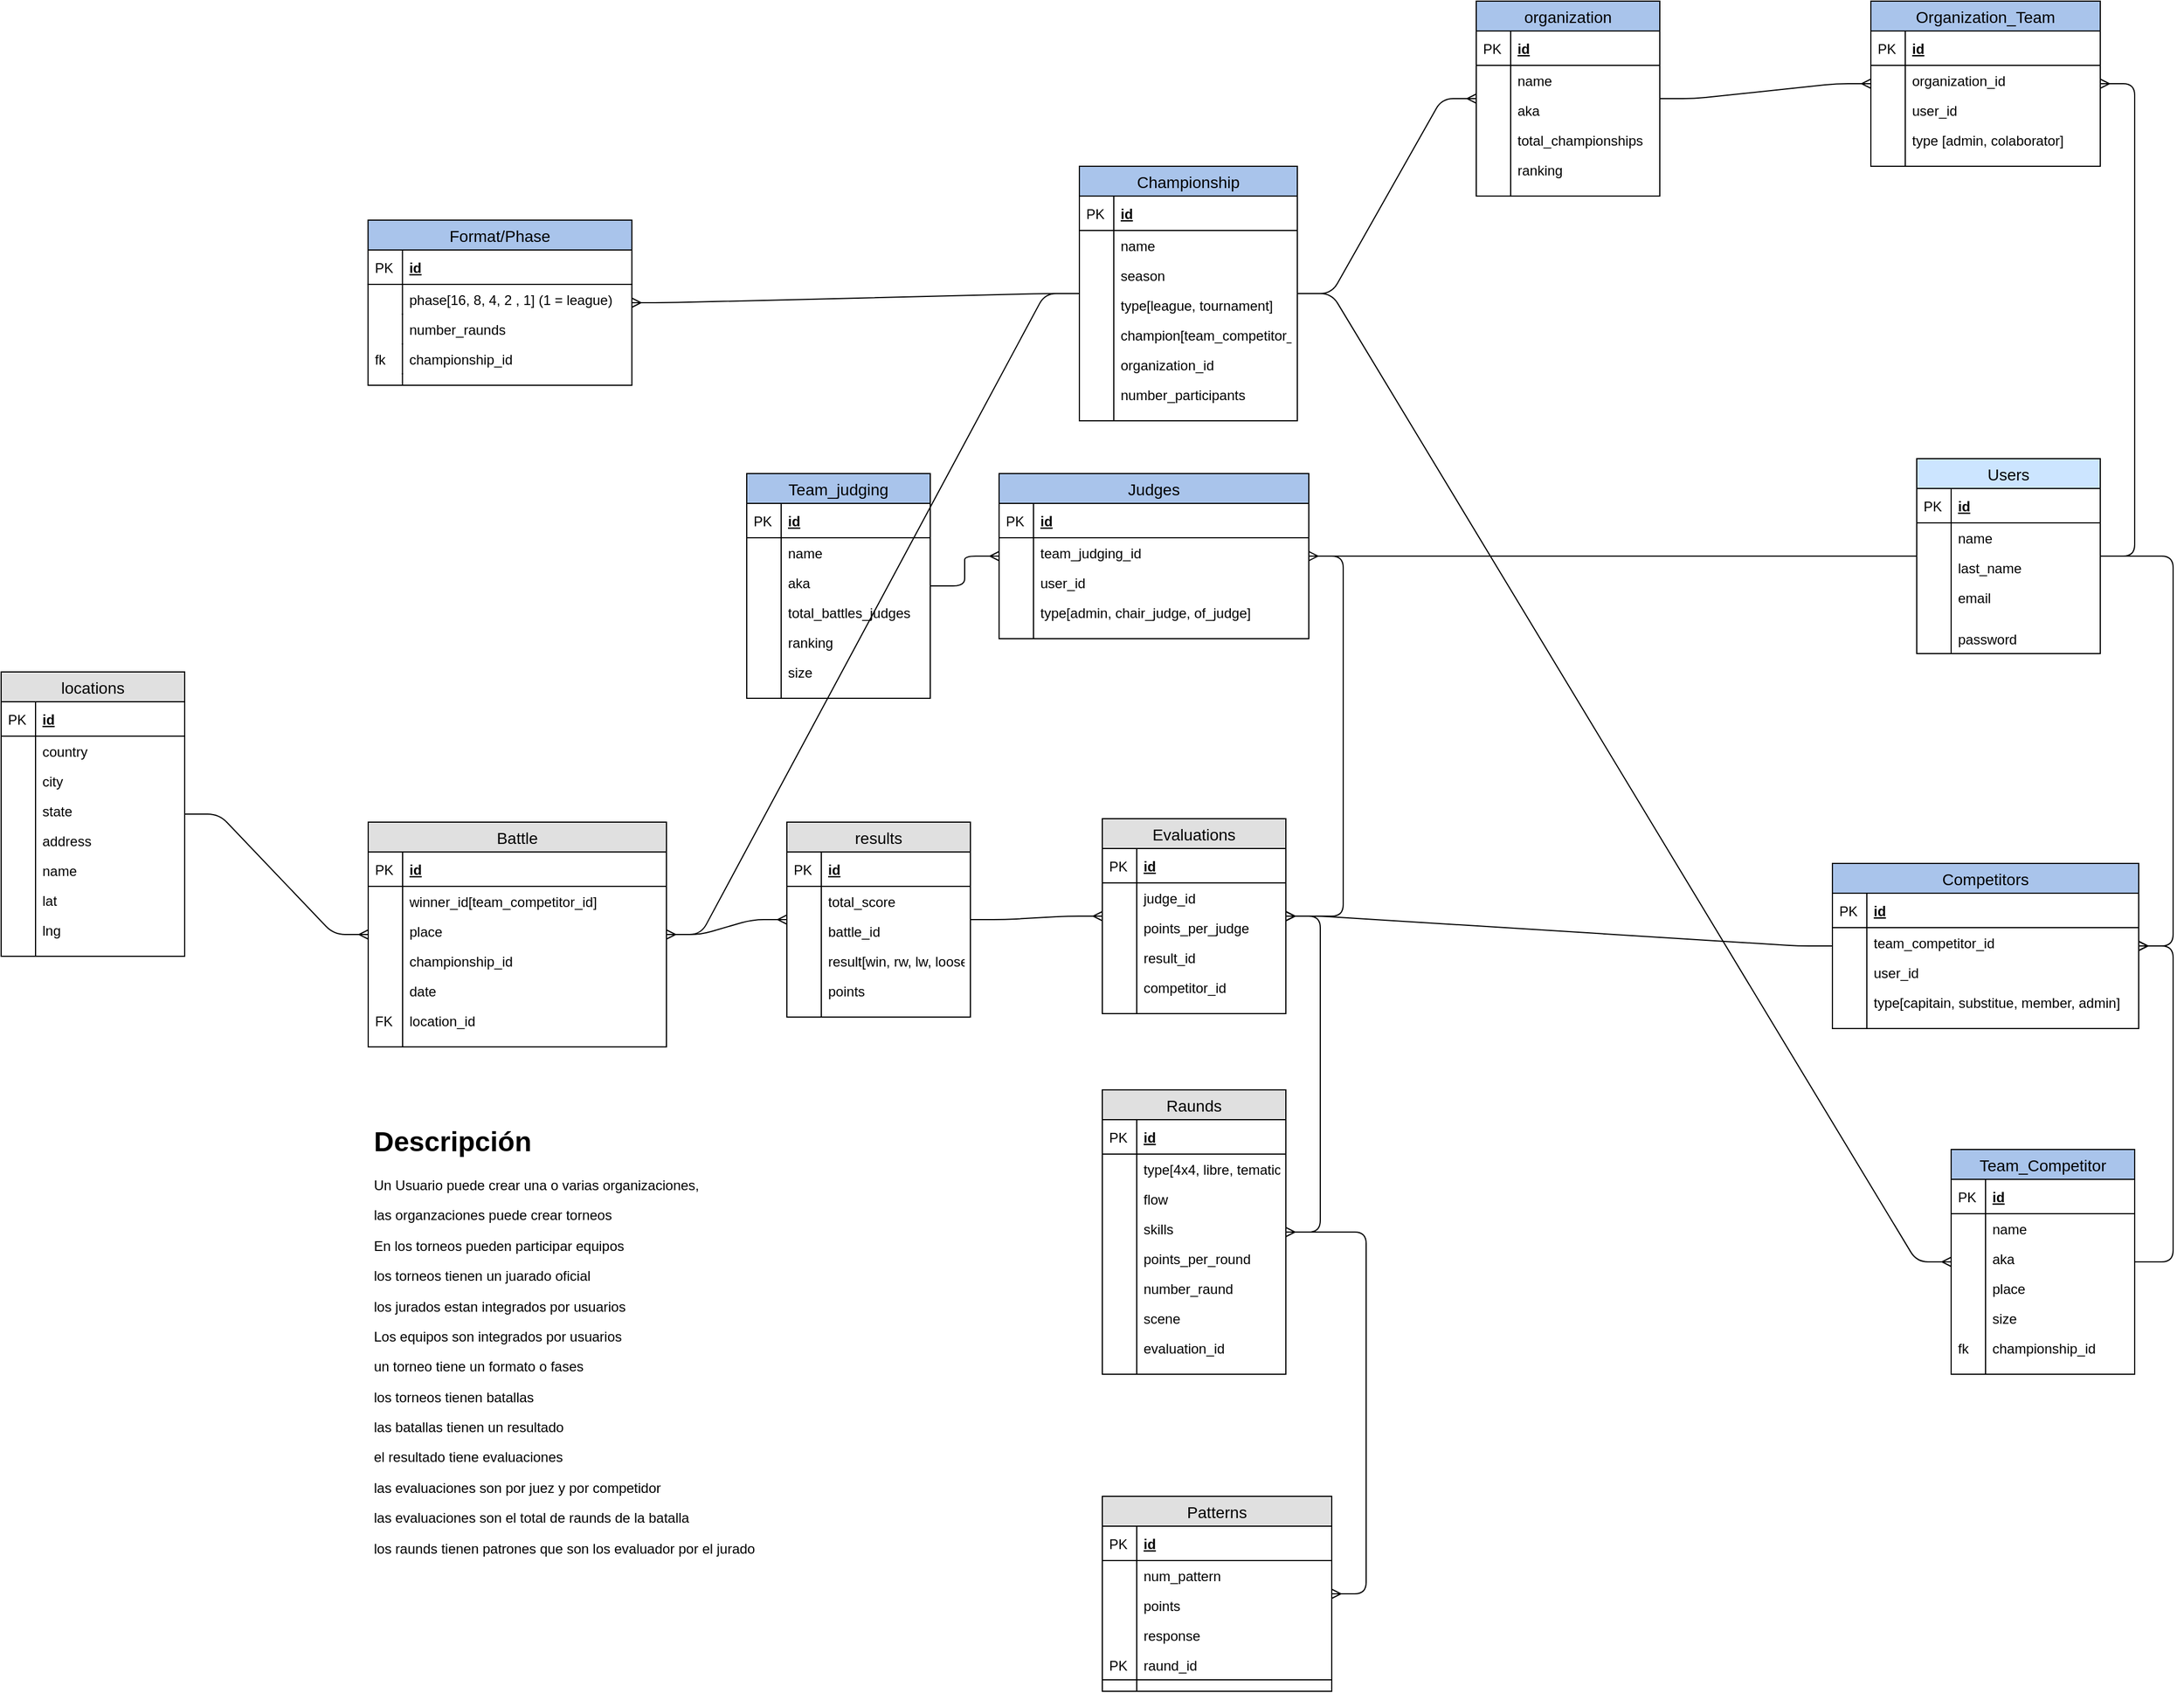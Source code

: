 <mxfile version="10.7.0" type="github"><diagram id="P_dayHBU7FzTQVLXTC37" name="Page-1"><mxGraphModel dx="1818" dy="1639" grid="1" gridSize="10" guides="1" tooltips="1" connect="1" arrows="1" fold="1" page="1" pageScale="1" pageWidth="827" pageHeight="1169" math="0" shadow="0"><root><mxCell id="0"/><mxCell id="1" parent="0"/><mxCell id="n6nYAA9s61_G65V7-W_G-1" value="Battle" style="swimlane;fontStyle=0;childLayout=stackLayout;horizontal=1;startSize=26;fillColor=#e0e0e0;horizontalStack=0;resizeParent=1;resizeParentMax=0;resizeLast=0;collapsible=1;marginBottom=0;swimlaneFillColor=#ffffff;align=center;fontSize=14;" parent="1" vertex="1"><mxGeometry x="-300" y="102" width="260" height="196" as="geometry"/></mxCell><mxCell id="n6nYAA9s61_G65V7-W_G-2" value="id" style="shape=partialRectangle;top=0;left=0;right=0;bottom=1;align=left;verticalAlign=middle;fillColor=none;spacingLeft=34;spacingRight=4;overflow=hidden;rotatable=0;points=[[0,0.5],[1,0.5]];portConstraint=eastwest;dropTarget=0;fontStyle=5;fontSize=12;" parent="n6nYAA9s61_G65V7-W_G-1" vertex="1"><mxGeometry y="26" width="260" height="30" as="geometry"/></mxCell><mxCell id="n6nYAA9s61_G65V7-W_G-3" value="PK" style="shape=partialRectangle;top=0;left=0;bottom=0;fillColor=none;align=left;verticalAlign=middle;spacingLeft=4;spacingRight=4;overflow=hidden;rotatable=0;points=[];portConstraint=eastwest;part=1;fontSize=12;" parent="n6nYAA9s61_G65V7-W_G-2" vertex="1" connectable="0"><mxGeometry width="30" height="30" as="geometry"/></mxCell><mxCell id="n6nYAA9s61_G65V7-W_G-6" value="winner_id[team_competitor_id]" style="shape=partialRectangle;top=0;left=0;right=0;bottom=0;align=left;verticalAlign=top;fillColor=none;spacingLeft=34;spacingRight=4;overflow=hidden;rotatable=0;points=[[0,0.5],[1,0.5]];portConstraint=eastwest;dropTarget=0;fontSize=12;" parent="n6nYAA9s61_G65V7-W_G-1" vertex="1"><mxGeometry y="56" width="260" height="26" as="geometry"/></mxCell><mxCell id="n6nYAA9s61_G65V7-W_G-7" value="" style="shape=partialRectangle;top=0;left=0;bottom=0;fillColor=none;align=left;verticalAlign=top;spacingLeft=4;spacingRight=4;overflow=hidden;rotatable=0;points=[];portConstraint=eastwest;part=1;fontSize=12;" parent="n6nYAA9s61_G65V7-W_G-6" vertex="1" connectable="0"><mxGeometry width="30" height="26" as="geometry"/></mxCell><mxCell id="n6nYAA9s61_G65V7-W_G-8" value="place" style="shape=partialRectangle;top=0;left=0;right=0;bottom=0;align=left;verticalAlign=top;fillColor=none;spacingLeft=34;spacingRight=4;overflow=hidden;rotatable=0;points=[[0,0.5],[1,0.5]];portConstraint=eastwest;dropTarget=0;fontSize=12;" parent="n6nYAA9s61_G65V7-W_G-1" vertex="1"><mxGeometry y="82" width="260" height="26" as="geometry"/></mxCell><mxCell id="n6nYAA9s61_G65V7-W_G-9" value="" style="shape=partialRectangle;top=0;left=0;bottom=0;fillColor=none;align=left;verticalAlign=top;spacingLeft=4;spacingRight=4;overflow=hidden;rotatable=0;points=[];portConstraint=eastwest;part=1;fontSize=12;" parent="n6nYAA9s61_G65V7-W_G-8" vertex="1" connectable="0"><mxGeometry width="30" height="26" as="geometry"/></mxCell><mxCell id="f20lbLgUhImORJSfYMCj-64" value="championship_id" style="shape=partialRectangle;top=0;left=0;right=0;bottom=0;align=left;verticalAlign=top;fillColor=none;spacingLeft=34;spacingRight=4;overflow=hidden;rotatable=0;points=[[0,0.5],[1,0.5]];portConstraint=eastwest;dropTarget=0;fontSize=12;" parent="n6nYAA9s61_G65V7-W_G-1" vertex="1"><mxGeometry y="108" width="260" height="26" as="geometry"/></mxCell><mxCell id="f20lbLgUhImORJSfYMCj-65" value="" style="shape=partialRectangle;top=0;left=0;bottom=0;fillColor=none;align=left;verticalAlign=top;spacingLeft=4;spacingRight=4;overflow=hidden;rotatable=0;points=[];portConstraint=eastwest;part=1;fontSize=12;" parent="f20lbLgUhImORJSfYMCj-64" vertex="1" connectable="0"><mxGeometry width="30" height="26" as="geometry"/></mxCell><mxCell id="n6nYAA9s61_G65V7-W_G-92" value="date" style="shape=partialRectangle;top=0;left=0;right=0;bottom=0;align=left;verticalAlign=top;fillColor=none;spacingLeft=34;spacingRight=4;overflow=hidden;rotatable=0;points=[[0,0.5],[1,0.5]];portConstraint=eastwest;dropTarget=0;fontSize=12;" parent="n6nYAA9s61_G65V7-W_G-1" vertex="1"><mxGeometry y="134" width="260" height="26" as="geometry"/></mxCell><mxCell id="n6nYAA9s61_G65V7-W_G-93" value="" style="shape=partialRectangle;top=0;left=0;bottom=0;fillColor=none;align=left;verticalAlign=top;spacingLeft=4;spacingRight=4;overflow=hidden;rotatable=0;points=[];portConstraint=eastwest;part=1;fontSize=12;" parent="n6nYAA9s61_G65V7-W_G-92" vertex="1" connectable="0"><mxGeometry width="30" height="26" as="geometry"/></mxCell><mxCell id="QpjkjWIETk6w6QWfT9V4-2" value="location_id" style="shape=partialRectangle;top=0;left=0;right=0;bottom=0;align=left;verticalAlign=top;fillColor=none;spacingLeft=34;spacingRight=4;overflow=hidden;rotatable=0;points=[[0,0.5],[1,0.5]];portConstraint=eastwest;dropTarget=0;fontSize=12;" vertex="1" parent="n6nYAA9s61_G65V7-W_G-1"><mxGeometry y="160" width="260" height="26" as="geometry"/></mxCell><mxCell id="QpjkjWIETk6w6QWfT9V4-3" value="FK" style="shape=partialRectangle;top=0;left=0;bottom=0;fillColor=none;align=left;verticalAlign=top;spacingLeft=4;spacingRight=4;overflow=hidden;rotatable=0;points=[];portConstraint=eastwest;part=1;fontSize=12;" vertex="1" connectable="0" parent="QpjkjWIETk6w6QWfT9V4-2"><mxGeometry width="30" height="26" as="geometry"/></mxCell><mxCell id="n6nYAA9s61_G65V7-W_G-10" value="" style="shape=partialRectangle;top=0;left=0;right=0;bottom=0;align=left;verticalAlign=top;fillColor=none;spacingLeft=34;spacingRight=4;overflow=hidden;rotatable=0;points=[[0,0.5],[1,0.5]];portConstraint=eastwest;dropTarget=0;fontSize=12;" parent="n6nYAA9s61_G65V7-W_G-1" vertex="1"><mxGeometry y="186" width="260" height="10" as="geometry"/></mxCell><mxCell id="n6nYAA9s61_G65V7-W_G-11" value="" style="shape=partialRectangle;top=0;left=0;bottom=0;fillColor=none;align=left;verticalAlign=top;spacingLeft=4;spacingRight=4;overflow=hidden;rotatable=0;points=[];portConstraint=eastwest;part=1;fontSize=12;" parent="n6nYAA9s61_G65V7-W_G-10" vertex="1" connectable="0"><mxGeometry width="30" height="10" as="geometry"/></mxCell><mxCell id="n6nYAA9s61_G65V7-W_G-12" value="Users" style="swimlane;fontStyle=0;childLayout=stackLayout;horizontal=1;startSize=26;fillColor=#CCE5FF;horizontalStack=0;resizeParent=1;resizeParentMax=0;resizeLast=0;collapsible=1;marginBottom=0;swimlaneFillColor=#ffffff;align=center;fontSize=14;" parent="1" vertex="1"><mxGeometry x="1050" y="-215" width="160" height="170" as="geometry"/></mxCell><mxCell id="n6nYAA9s61_G65V7-W_G-13" value="id" style="shape=partialRectangle;top=0;left=0;right=0;bottom=1;align=left;verticalAlign=middle;fillColor=none;spacingLeft=34;spacingRight=4;overflow=hidden;rotatable=0;points=[[0,0.5],[1,0.5]];portConstraint=eastwest;dropTarget=0;fontStyle=5;fontSize=12;" parent="n6nYAA9s61_G65V7-W_G-12" vertex="1"><mxGeometry y="26" width="160" height="30" as="geometry"/></mxCell><mxCell id="n6nYAA9s61_G65V7-W_G-14" value="PK" style="shape=partialRectangle;top=0;left=0;bottom=0;fillColor=none;align=left;verticalAlign=middle;spacingLeft=4;spacingRight=4;overflow=hidden;rotatable=0;points=[];portConstraint=eastwest;part=1;fontSize=12;" parent="n6nYAA9s61_G65V7-W_G-13" vertex="1" connectable="0"><mxGeometry width="30" height="30" as="geometry"/></mxCell><mxCell id="n6nYAA9s61_G65V7-W_G-15" value="name" style="shape=partialRectangle;top=0;left=0;right=0;bottom=0;align=left;verticalAlign=top;fillColor=none;spacingLeft=34;spacingRight=4;overflow=hidden;rotatable=0;points=[[0,0.5],[1,0.5]];portConstraint=eastwest;dropTarget=0;fontSize=12;" parent="n6nYAA9s61_G65V7-W_G-12" vertex="1"><mxGeometry y="56" width="160" height="26" as="geometry"/></mxCell><mxCell id="n6nYAA9s61_G65V7-W_G-16" value="" style="shape=partialRectangle;top=0;left=0;bottom=0;fillColor=none;align=left;verticalAlign=top;spacingLeft=4;spacingRight=4;overflow=hidden;rotatable=0;points=[];portConstraint=eastwest;part=1;fontSize=12;" parent="n6nYAA9s61_G65V7-W_G-15" vertex="1" connectable="0"><mxGeometry width="30" height="26" as="geometry"/></mxCell><mxCell id="n6nYAA9s61_G65V7-W_G-17" value="last_name" style="shape=partialRectangle;top=0;left=0;right=0;bottom=0;align=left;verticalAlign=top;fillColor=none;spacingLeft=34;spacingRight=4;overflow=hidden;rotatable=0;points=[[0,0.5],[1,0.5]];portConstraint=eastwest;dropTarget=0;fontSize=12;" parent="n6nYAA9s61_G65V7-W_G-12" vertex="1"><mxGeometry y="82" width="160" height="26" as="geometry"/></mxCell><mxCell id="n6nYAA9s61_G65V7-W_G-18" value="" style="shape=partialRectangle;top=0;left=0;bottom=0;fillColor=none;align=left;verticalAlign=top;spacingLeft=4;spacingRight=4;overflow=hidden;rotatable=0;points=[];portConstraint=eastwest;part=1;fontSize=12;" parent="n6nYAA9s61_G65V7-W_G-17" vertex="1" connectable="0"><mxGeometry width="30" height="26" as="geometry"/></mxCell><mxCell id="n6nYAA9s61_G65V7-W_G-19" value="email" style="shape=partialRectangle;top=0;left=0;right=0;bottom=0;align=left;verticalAlign=top;fillColor=none;spacingLeft=34;spacingRight=4;overflow=hidden;rotatable=0;points=[[0,0.5],[1,0.5]];portConstraint=eastwest;dropTarget=0;fontSize=12;" parent="n6nYAA9s61_G65V7-W_G-12" vertex="1"><mxGeometry y="108" width="160" height="26" as="geometry"/></mxCell><mxCell id="n6nYAA9s61_G65V7-W_G-20" value="" style="shape=partialRectangle;top=0;left=0;bottom=0;fillColor=none;align=left;verticalAlign=top;spacingLeft=4;spacingRight=4;overflow=hidden;rotatable=0;points=[];portConstraint=eastwest;part=1;fontSize=12;" parent="n6nYAA9s61_G65V7-W_G-19" vertex="1" connectable="0"><mxGeometry width="30" height="26" as="geometry"/></mxCell><mxCell id="n6nYAA9s61_G65V7-W_G-21" value="" style="shape=partialRectangle;top=0;left=0;right=0;bottom=0;align=left;verticalAlign=top;fillColor=none;spacingLeft=34;spacingRight=4;overflow=hidden;rotatable=0;points=[[0,0.5],[1,0.5]];portConstraint=eastwest;dropTarget=0;fontSize=12;" parent="n6nYAA9s61_G65V7-W_G-12" vertex="1"><mxGeometry y="134" width="160" height="10" as="geometry"/></mxCell><mxCell id="n6nYAA9s61_G65V7-W_G-22" value="" style="shape=partialRectangle;top=0;left=0;bottom=0;fillColor=none;align=left;verticalAlign=top;spacingLeft=4;spacingRight=4;overflow=hidden;rotatable=0;points=[];portConstraint=eastwest;part=1;fontSize=12;" parent="n6nYAA9s61_G65V7-W_G-21" vertex="1" connectable="0"><mxGeometry width="30" height="10" as="geometry"/></mxCell><mxCell id="n6nYAA9s61_G65V7-W_G-88" value="password" style="shape=partialRectangle;top=0;left=0;right=0;bottom=0;align=left;verticalAlign=top;fillColor=none;spacingLeft=34;spacingRight=4;overflow=hidden;rotatable=0;points=[[0,0.5],[1,0.5]];portConstraint=eastwest;dropTarget=0;fontSize=12;" parent="n6nYAA9s61_G65V7-W_G-12" vertex="1"><mxGeometry y="144" width="160" height="26" as="geometry"/></mxCell><mxCell id="n6nYAA9s61_G65V7-W_G-89" value="" style="shape=partialRectangle;top=0;left=0;bottom=0;fillColor=none;align=left;verticalAlign=top;spacingLeft=4;spacingRight=4;overflow=hidden;rotatable=0;points=[];portConstraint=eastwest;part=1;fontSize=12;" parent="n6nYAA9s61_G65V7-W_G-88" vertex="1" connectable="0"><mxGeometry width="30" height="26" as="geometry"/></mxCell><mxCell id="n6nYAA9s61_G65V7-W_G-23" value="Evaluations" style="swimlane;fontStyle=0;childLayout=stackLayout;horizontal=1;startSize=26;fillColor=#e0e0e0;horizontalStack=0;resizeParent=1;resizeParentMax=0;resizeLast=0;collapsible=1;marginBottom=0;swimlaneFillColor=#ffffff;align=center;fontSize=14;" parent="1" vertex="1"><mxGeometry x="340" y="99" width="160" height="170" as="geometry"/></mxCell><mxCell id="n6nYAA9s61_G65V7-W_G-24" value="id" style="shape=partialRectangle;top=0;left=0;right=0;bottom=1;align=left;verticalAlign=middle;fillColor=none;spacingLeft=34;spacingRight=4;overflow=hidden;rotatable=0;points=[[0,0.5],[1,0.5]];portConstraint=eastwest;dropTarget=0;fontStyle=5;fontSize=12;" parent="n6nYAA9s61_G65V7-W_G-23" vertex="1"><mxGeometry y="26" width="160" height="30" as="geometry"/></mxCell><mxCell id="n6nYAA9s61_G65V7-W_G-25" value="PK" style="shape=partialRectangle;top=0;left=0;bottom=0;fillColor=none;align=left;verticalAlign=middle;spacingLeft=4;spacingRight=4;overflow=hidden;rotatable=0;points=[];portConstraint=eastwest;part=1;fontSize=12;" parent="n6nYAA9s61_G65V7-W_G-24" vertex="1" connectable="0"><mxGeometry width="30" height="30" as="geometry"/></mxCell><mxCell id="n6nYAA9s61_G65V7-W_G-40" value="judge_id" style="shape=partialRectangle;top=0;left=0;right=0;bottom=0;align=left;verticalAlign=top;fillColor=none;spacingLeft=34;spacingRight=4;overflow=hidden;rotatable=0;points=[[0,0.5],[1,0.5]];portConstraint=eastwest;dropTarget=0;fontSize=12;" parent="n6nYAA9s61_G65V7-W_G-23" vertex="1"><mxGeometry y="56" width="160" height="26" as="geometry"/></mxCell><mxCell id="n6nYAA9s61_G65V7-W_G-41" value="" style="shape=partialRectangle;top=0;left=0;bottom=0;fillColor=none;align=left;verticalAlign=top;spacingLeft=4;spacingRight=4;overflow=hidden;rotatable=0;points=[];portConstraint=eastwest;part=1;fontSize=12;" parent="n6nYAA9s61_G65V7-W_G-40" vertex="1" connectable="0"><mxGeometry width="30" height="26" as="geometry"/></mxCell><mxCell id="n6nYAA9s61_G65V7-W_G-46" value="points_per_judge" style="shape=partialRectangle;top=0;left=0;right=0;bottom=0;align=left;verticalAlign=top;fillColor=none;spacingLeft=34;spacingRight=4;overflow=hidden;rotatable=0;points=[[0,0.5],[1,0.5]];portConstraint=eastwest;dropTarget=0;fontSize=12;" parent="n6nYAA9s61_G65V7-W_G-23" vertex="1"><mxGeometry y="82" width="160" height="26" as="geometry"/></mxCell><mxCell id="n6nYAA9s61_G65V7-W_G-47" value="" style="shape=partialRectangle;top=0;left=0;bottom=0;fillColor=none;align=left;verticalAlign=top;spacingLeft=4;spacingRight=4;overflow=hidden;rotatable=0;points=[];portConstraint=eastwest;part=1;fontSize=12;" parent="n6nYAA9s61_G65V7-W_G-46" vertex="1" connectable="0"><mxGeometry width="30" height="26" as="geometry"/></mxCell><mxCell id="n6nYAA9s61_G65V7-W_G-42" value="result_id" style="shape=partialRectangle;top=0;left=0;right=0;bottom=0;align=left;verticalAlign=top;fillColor=none;spacingLeft=34;spacingRight=4;overflow=hidden;rotatable=0;points=[[0,0.5],[1,0.5]];portConstraint=eastwest;dropTarget=0;fontSize=12;" parent="n6nYAA9s61_G65V7-W_G-23" vertex="1"><mxGeometry y="108" width="160" height="26" as="geometry"/></mxCell><mxCell id="n6nYAA9s61_G65V7-W_G-43" value="" style="shape=partialRectangle;top=0;left=0;bottom=0;fillColor=none;align=left;verticalAlign=top;spacingLeft=4;spacingRight=4;overflow=hidden;rotatable=0;points=[];portConstraint=eastwest;part=1;fontSize=12;" parent="n6nYAA9s61_G65V7-W_G-42" vertex="1" connectable="0"><mxGeometry width="30" height="26" as="geometry"/></mxCell><mxCell id="_Si_0E2avmkI2tR9PADW-6" value="competitor_id" style="shape=partialRectangle;top=0;left=0;right=0;bottom=0;align=left;verticalAlign=top;fillColor=none;spacingLeft=34;spacingRight=4;overflow=hidden;rotatable=0;points=[[0,0.5],[1,0.5]];portConstraint=eastwest;dropTarget=0;fontSize=12;" parent="n6nYAA9s61_G65V7-W_G-23" vertex="1"><mxGeometry y="134" width="160" height="26" as="geometry"/></mxCell><mxCell id="_Si_0E2avmkI2tR9PADW-7" value="" style="shape=partialRectangle;top=0;left=0;bottom=0;fillColor=none;align=left;verticalAlign=top;spacingLeft=4;spacingRight=4;overflow=hidden;rotatable=0;points=[];portConstraint=eastwest;part=1;fontSize=12;" parent="_Si_0E2avmkI2tR9PADW-6" vertex="1" connectable="0"><mxGeometry width="30" height="26" as="geometry"/></mxCell><mxCell id="n6nYAA9s61_G65V7-W_G-32" value="" style="shape=partialRectangle;top=0;left=0;right=0;bottom=0;align=left;verticalAlign=top;fillColor=none;spacingLeft=34;spacingRight=4;overflow=hidden;rotatable=0;points=[[0,0.5],[1,0.5]];portConstraint=eastwest;dropTarget=0;fontSize=12;" parent="n6nYAA9s61_G65V7-W_G-23" vertex="1"><mxGeometry y="160" width="160" height="10" as="geometry"/></mxCell><mxCell id="n6nYAA9s61_G65V7-W_G-33" value="" style="shape=partialRectangle;top=0;left=0;bottom=0;fillColor=none;align=left;verticalAlign=top;spacingLeft=4;spacingRight=4;overflow=hidden;rotatable=0;points=[];portConstraint=eastwest;part=1;fontSize=12;" parent="n6nYAA9s61_G65V7-W_G-32" vertex="1" connectable="0"><mxGeometry width="30" height="10" as="geometry"/></mxCell><mxCell id="n6nYAA9s61_G65V7-W_G-34" value="" style="edgeStyle=entityRelationEdgeStyle;fontSize=12;html=1;endArrow=ERmany;" parent="1" source="n6nYAA9s61_G65V7-W_G-1" target="_Si_0E2avmkI2tR9PADW-1" edge="1"><mxGeometry width="100" height="100" relative="1" as="geometry"><mxPoint x="110" y="560" as="sourcePoint"/><mxPoint x="210" y="460" as="targetPoint"/></mxGeometry></mxCell><mxCell id="n6nYAA9s61_G65V7-W_G-35" value="Raunds" style="swimlane;fontStyle=0;childLayout=stackLayout;horizontal=1;startSize=26;fillColor=#e0e0e0;horizontalStack=0;resizeParent=1;resizeParentMax=0;resizeLast=0;collapsible=1;marginBottom=0;swimlaneFillColor=#ffffff;align=center;fontSize=14;" parent="1" vertex="1"><mxGeometry x="340" y="335.5" width="160" height="248" as="geometry"/></mxCell><mxCell id="n6nYAA9s61_G65V7-W_G-36" value="id" style="shape=partialRectangle;top=0;left=0;right=0;bottom=1;align=left;verticalAlign=middle;fillColor=none;spacingLeft=34;spacingRight=4;overflow=hidden;rotatable=0;points=[[0,0.5],[1,0.5]];portConstraint=eastwest;dropTarget=0;fontStyle=5;fontSize=12;" parent="n6nYAA9s61_G65V7-W_G-35" vertex="1"><mxGeometry y="26" width="160" height="30" as="geometry"/></mxCell><mxCell id="n6nYAA9s61_G65V7-W_G-37" value="PK" style="shape=partialRectangle;top=0;left=0;bottom=0;fillColor=none;align=left;verticalAlign=middle;spacingLeft=4;spacingRight=4;overflow=hidden;rotatable=0;points=[];portConstraint=eastwest;part=1;fontSize=12;" parent="n6nYAA9s61_G65V7-W_G-36" vertex="1" connectable="0"><mxGeometry width="30" height="30" as="geometry"/></mxCell><mxCell id="n6nYAA9s61_G65V7-W_G-38" value="type[4x4, libre, tematica]" style="shape=partialRectangle;top=0;left=0;right=0;bottom=0;align=left;verticalAlign=top;fillColor=none;spacingLeft=34;spacingRight=4;overflow=hidden;rotatable=0;points=[[0,0.5],[1,0.5]];portConstraint=eastwest;dropTarget=0;fontSize=12;" parent="n6nYAA9s61_G65V7-W_G-35" vertex="1"><mxGeometry y="56" width="160" height="26" as="geometry"/></mxCell><mxCell id="n6nYAA9s61_G65V7-W_G-39" value="" style="shape=partialRectangle;top=0;left=0;bottom=0;fillColor=none;align=left;verticalAlign=top;spacingLeft=4;spacingRight=4;overflow=hidden;rotatable=0;points=[];portConstraint=eastwest;part=1;fontSize=12;" parent="n6nYAA9s61_G65V7-W_G-38" vertex="1" connectable="0"><mxGeometry width="30" height="26" as="geometry"/></mxCell><mxCell id="n6nYAA9s61_G65V7-W_G-55" value="flow" style="shape=partialRectangle;top=0;left=0;right=0;bottom=0;align=left;verticalAlign=top;fillColor=none;spacingLeft=34;spacingRight=4;overflow=hidden;rotatable=0;points=[[0,0.5],[1,0.5]];portConstraint=eastwest;dropTarget=0;fontSize=12;" parent="n6nYAA9s61_G65V7-W_G-35" vertex="1"><mxGeometry y="82" width="160" height="26" as="geometry"/></mxCell><mxCell id="n6nYAA9s61_G65V7-W_G-56" value="" style="shape=partialRectangle;top=0;left=0;bottom=0;fillColor=none;align=left;verticalAlign=top;spacingLeft=4;spacingRight=4;overflow=hidden;rotatable=0;points=[];portConstraint=eastwest;part=1;fontSize=12;" parent="n6nYAA9s61_G65V7-W_G-55" vertex="1" connectable="0"><mxGeometry width="30" height="26" as="geometry"/></mxCell><mxCell id="n6nYAA9s61_G65V7-W_G-59" value="skills" style="shape=partialRectangle;top=0;left=0;right=0;bottom=0;align=left;verticalAlign=top;fillColor=none;spacingLeft=34;spacingRight=4;overflow=hidden;rotatable=0;points=[[0,0.5],[1,0.5]];portConstraint=eastwest;dropTarget=0;fontSize=12;" parent="n6nYAA9s61_G65V7-W_G-35" vertex="1"><mxGeometry y="108" width="160" height="26" as="geometry"/></mxCell><mxCell id="n6nYAA9s61_G65V7-W_G-60" value="" style="shape=partialRectangle;top=0;left=0;bottom=0;fillColor=none;align=left;verticalAlign=top;spacingLeft=4;spacingRight=4;overflow=hidden;rotatable=0;points=[];portConstraint=eastwest;part=1;fontSize=12;" parent="n6nYAA9s61_G65V7-W_G-59" vertex="1" connectable="0"><mxGeometry width="30" height="26" as="geometry"/></mxCell><mxCell id="n6nYAA9s61_G65V7-W_G-67" value="points_per_round" style="shape=partialRectangle;top=0;left=0;right=0;bottom=0;align=left;verticalAlign=top;fillColor=none;spacingLeft=34;spacingRight=4;overflow=hidden;rotatable=0;points=[[0,0.5],[1,0.5]];portConstraint=eastwest;dropTarget=0;fontSize=12;" parent="n6nYAA9s61_G65V7-W_G-35" vertex="1"><mxGeometry y="134" width="160" height="26" as="geometry"/></mxCell><mxCell id="n6nYAA9s61_G65V7-W_G-68" value="" style="shape=partialRectangle;top=0;left=0;bottom=0;fillColor=none;align=left;verticalAlign=top;spacingLeft=4;spacingRight=4;overflow=hidden;rotatable=0;points=[];portConstraint=eastwest;part=1;fontSize=12;" parent="n6nYAA9s61_G65V7-W_G-67" vertex="1" connectable="0"><mxGeometry width="30" height="26" as="geometry"/></mxCell><mxCell id="f20lbLgUhImORJSfYMCj-5" value="number_raund" style="shape=partialRectangle;top=0;left=0;right=0;bottom=0;align=left;verticalAlign=top;fillColor=none;spacingLeft=34;spacingRight=4;overflow=hidden;rotatable=0;points=[[0,0.5],[1,0.5]];portConstraint=eastwest;dropTarget=0;fontSize=12;" parent="n6nYAA9s61_G65V7-W_G-35" vertex="1"><mxGeometry y="160" width="160" height="26" as="geometry"/></mxCell><mxCell id="f20lbLgUhImORJSfYMCj-6" value="" style="shape=partialRectangle;top=0;left=0;bottom=0;fillColor=none;align=left;verticalAlign=top;spacingLeft=4;spacingRight=4;overflow=hidden;rotatable=0;points=[];portConstraint=eastwest;part=1;fontSize=12;" parent="f20lbLgUhImORJSfYMCj-5" vertex="1" connectable="0"><mxGeometry width="30" height="26" as="geometry"/></mxCell><mxCell id="n6nYAA9s61_G65V7-W_G-61" value="scene" style="shape=partialRectangle;top=0;left=0;right=0;bottom=0;align=left;verticalAlign=top;fillColor=none;spacingLeft=34;spacingRight=4;overflow=hidden;rotatable=0;points=[[0,0.5],[1,0.5]];portConstraint=eastwest;dropTarget=0;fontSize=12;" parent="n6nYAA9s61_G65V7-W_G-35" vertex="1"><mxGeometry y="186" width="160" height="26" as="geometry"/></mxCell><mxCell id="n6nYAA9s61_G65V7-W_G-62" value="" style="shape=partialRectangle;top=0;left=0;bottom=0;fillColor=none;align=left;verticalAlign=top;spacingLeft=4;spacingRight=4;overflow=hidden;rotatable=0;points=[];portConstraint=eastwest;part=1;fontSize=12;" parent="n6nYAA9s61_G65V7-W_G-61" vertex="1" connectable="0"><mxGeometry width="30" height="26" as="geometry"/></mxCell><mxCell id="n6nYAA9s61_G65V7-W_G-84" value="evaluation_id" style="shape=partialRectangle;top=0;left=0;right=0;bottom=0;align=left;verticalAlign=top;fillColor=none;spacingLeft=34;spacingRight=4;overflow=hidden;rotatable=0;points=[[0,0.5],[1,0.5]];portConstraint=eastwest;dropTarget=0;fontSize=12;" parent="n6nYAA9s61_G65V7-W_G-35" vertex="1"><mxGeometry y="212" width="160" height="26" as="geometry"/></mxCell><mxCell id="n6nYAA9s61_G65V7-W_G-85" value="" style="shape=partialRectangle;top=0;left=0;bottom=0;fillColor=none;align=left;verticalAlign=top;spacingLeft=4;spacingRight=4;overflow=hidden;rotatable=0;points=[];portConstraint=eastwest;part=1;fontSize=12;" parent="n6nYAA9s61_G65V7-W_G-84" vertex="1" connectable="0"><mxGeometry width="30" height="26" as="geometry"/></mxCell><mxCell id="n6nYAA9s61_G65V7-W_G-44" value="" style="shape=partialRectangle;top=0;left=0;right=0;bottom=0;align=left;verticalAlign=top;fillColor=none;spacingLeft=34;spacingRight=4;overflow=hidden;rotatable=0;points=[[0,0.5],[1,0.5]];portConstraint=eastwest;dropTarget=0;fontSize=12;" parent="n6nYAA9s61_G65V7-W_G-35" vertex="1"><mxGeometry y="238" width="160" height="10" as="geometry"/></mxCell><mxCell id="n6nYAA9s61_G65V7-W_G-45" value="" style="shape=partialRectangle;top=0;left=0;bottom=0;fillColor=none;align=left;verticalAlign=top;spacingLeft=4;spacingRight=4;overflow=hidden;rotatable=0;points=[];portConstraint=eastwest;part=1;fontSize=12;" parent="n6nYAA9s61_G65V7-W_G-44" vertex="1" connectable="0"><mxGeometry width="30" height="10" as="geometry"/></mxCell><mxCell id="n6nYAA9s61_G65V7-W_G-48" value="Patterns" style="swimlane;fontStyle=0;childLayout=stackLayout;horizontal=1;startSize=26;fillColor=#e0e0e0;horizontalStack=0;resizeParent=1;resizeParentMax=0;resizeLast=0;collapsible=1;marginBottom=0;swimlaneFillColor=#ffffff;align=center;fontSize=14;" parent="1" vertex="1"><mxGeometry x="340" y="690" width="200" height="170" as="geometry"/></mxCell><mxCell id="n6nYAA9s61_G65V7-W_G-49" value="id" style="shape=partialRectangle;top=0;left=0;right=0;bottom=1;align=left;verticalAlign=middle;fillColor=none;spacingLeft=34;spacingRight=4;overflow=hidden;rotatable=0;points=[[0,0.5],[1,0.5]];portConstraint=eastwest;dropTarget=0;fontStyle=5;fontSize=12;" parent="n6nYAA9s61_G65V7-W_G-48" vertex="1"><mxGeometry y="26" width="200" height="30" as="geometry"/></mxCell><mxCell id="n6nYAA9s61_G65V7-W_G-50" value="PK" style="shape=partialRectangle;top=0;left=0;bottom=0;fillColor=none;align=left;verticalAlign=middle;spacingLeft=4;spacingRight=4;overflow=hidden;rotatable=0;points=[];portConstraint=eastwest;part=1;fontSize=12;" parent="n6nYAA9s61_G65V7-W_G-49" vertex="1" connectable="0"><mxGeometry width="30" height="30" as="geometry"/></mxCell><mxCell id="n6nYAA9s61_G65V7-W_G-51" value="num_pattern" style="shape=partialRectangle;top=0;left=0;right=0;bottom=0;align=left;verticalAlign=top;fillColor=none;spacingLeft=34;spacingRight=4;overflow=hidden;rotatable=0;points=[[0,0.5],[1,0.5]];portConstraint=eastwest;dropTarget=0;fontSize=12;" parent="n6nYAA9s61_G65V7-W_G-48" vertex="1"><mxGeometry y="56" width="200" height="26" as="geometry"/></mxCell><mxCell id="n6nYAA9s61_G65V7-W_G-52" value="" style="shape=partialRectangle;top=0;left=0;bottom=0;fillColor=none;align=left;verticalAlign=top;spacingLeft=4;spacingRight=4;overflow=hidden;rotatable=0;points=[];portConstraint=eastwest;part=1;fontSize=12;" parent="n6nYAA9s61_G65V7-W_G-51" vertex="1" connectable="0"><mxGeometry width="30" height="26" as="geometry"/></mxCell><mxCell id="n6nYAA9s61_G65V7-W_G-53" value="points" style="shape=partialRectangle;top=0;left=0;right=0;bottom=0;align=left;verticalAlign=top;fillColor=none;spacingLeft=34;spacingRight=4;overflow=hidden;rotatable=0;points=[[0,0.5],[1,0.5]];portConstraint=eastwest;dropTarget=0;fontSize=12;" parent="n6nYAA9s61_G65V7-W_G-48" vertex="1"><mxGeometry y="82" width="200" height="26" as="geometry"/></mxCell><mxCell id="n6nYAA9s61_G65V7-W_G-54" value="" style="shape=partialRectangle;top=0;left=0;bottom=0;fillColor=none;align=left;verticalAlign=top;spacingLeft=4;spacingRight=4;overflow=hidden;rotatable=0;points=[];portConstraint=eastwest;part=1;fontSize=12;" parent="n6nYAA9s61_G65V7-W_G-53" vertex="1" connectable="0"><mxGeometry width="30" height="26" as="geometry"/></mxCell><mxCell id="n6nYAA9s61_G65V7-W_G-63" value="response" style="shape=partialRectangle;top=0;left=0;right=0;bottom=0;align=left;verticalAlign=top;fillColor=none;spacingLeft=34;spacingRight=4;overflow=hidden;rotatable=0;points=[[0,0.5],[1,0.5]];portConstraint=eastwest;dropTarget=0;fontSize=12;" parent="n6nYAA9s61_G65V7-W_G-48" vertex="1"><mxGeometry y="108" width="200" height="26" as="geometry"/></mxCell><mxCell id="n6nYAA9s61_G65V7-W_G-64" value="" style="shape=partialRectangle;top=0;left=0;bottom=0;fillColor=none;align=left;verticalAlign=top;spacingLeft=4;spacingRight=4;overflow=hidden;rotatable=0;points=[];portConstraint=eastwest;part=1;fontSize=12;" parent="n6nYAA9s61_G65V7-W_G-63" vertex="1" connectable="0"><mxGeometry width="30" height="26" as="geometry"/></mxCell><mxCell id="n6nYAA9s61_G65V7-W_G-65" value="raund_id" style="shape=partialRectangle;top=0;left=0;right=0;bottom=1;align=left;verticalAlign=top;fillColor=none;spacingLeft=34;spacingRight=4;overflow=hidden;rotatable=0;points=[[0,0.5],[1,0.5]];portConstraint=eastwest;dropTarget=0;fontSize=12;" parent="n6nYAA9s61_G65V7-W_G-48" vertex="1"><mxGeometry y="134" width="200" height="26" as="geometry"/></mxCell><mxCell id="n6nYAA9s61_G65V7-W_G-66" value="PK" style="shape=partialRectangle;top=0;left=0;bottom=0;fillColor=none;align=left;verticalAlign=top;spacingLeft=4;spacingRight=4;overflow=hidden;rotatable=0;points=[];portConstraint=eastwest;part=1;fontSize=12;" parent="n6nYAA9s61_G65V7-W_G-65" vertex="1" connectable="0"><mxGeometry width="30" height="26" as="geometry"/></mxCell><mxCell id="n6nYAA9s61_G65V7-W_G-57" value="" style="shape=partialRectangle;top=0;left=0;right=0;bottom=0;align=left;verticalAlign=top;fillColor=none;spacingLeft=34;spacingRight=4;overflow=hidden;rotatable=0;points=[[0,0.5],[1,0.5]];portConstraint=eastwest;dropTarget=0;fontSize=12;" parent="n6nYAA9s61_G65V7-W_G-48" vertex="1"><mxGeometry y="160" width="200" height="10" as="geometry"/></mxCell><mxCell id="n6nYAA9s61_G65V7-W_G-58" value="" style="shape=partialRectangle;top=0;left=0;bottom=0;fillColor=none;align=left;verticalAlign=top;spacingLeft=4;spacingRight=4;overflow=hidden;rotatable=0;points=[];portConstraint=eastwest;part=1;fontSize=12;" parent="n6nYAA9s61_G65V7-W_G-57" vertex="1" connectable="0"><mxGeometry width="30" height="10" as="geometry"/></mxCell><mxCell id="n6nYAA9s61_G65V7-W_G-69" value="Team_judging" style="swimlane;fontStyle=0;childLayout=stackLayout;horizontal=1;startSize=26;fillColor=#A9C4EB;horizontalStack=0;resizeParent=1;resizeParentMax=0;resizeLast=0;collapsible=1;marginBottom=0;swimlaneFillColor=#ffffff;align=center;fontSize=14;" parent="1" vertex="1"><mxGeometry x="30" y="-202" width="160" height="196" as="geometry"/></mxCell><mxCell id="n6nYAA9s61_G65V7-W_G-70" value="id" style="shape=partialRectangle;top=0;left=0;right=0;bottom=1;align=left;verticalAlign=middle;fillColor=none;spacingLeft=34;spacingRight=4;overflow=hidden;rotatable=0;points=[[0,0.5],[1,0.5]];portConstraint=eastwest;dropTarget=0;fontStyle=5;fontSize=12;" parent="n6nYAA9s61_G65V7-W_G-69" vertex="1"><mxGeometry y="26" width="160" height="30" as="geometry"/></mxCell><mxCell id="n6nYAA9s61_G65V7-W_G-71" value="PK" style="shape=partialRectangle;top=0;left=0;bottom=0;fillColor=none;align=left;verticalAlign=middle;spacingLeft=4;spacingRight=4;overflow=hidden;rotatable=0;points=[];portConstraint=eastwest;part=1;fontSize=12;" parent="n6nYAA9s61_G65V7-W_G-70" vertex="1" connectable="0"><mxGeometry width="30" height="30" as="geometry"/></mxCell><mxCell id="n6nYAA9s61_G65V7-W_G-72" value="name" style="shape=partialRectangle;top=0;left=0;right=0;bottom=0;align=left;verticalAlign=top;fillColor=none;spacingLeft=34;spacingRight=4;overflow=hidden;rotatable=0;points=[[0,0.5],[1,0.5]];portConstraint=eastwest;dropTarget=0;fontSize=12;" parent="n6nYAA9s61_G65V7-W_G-69" vertex="1"><mxGeometry y="56" width="160" height="26" as="geometry"/></mxCell><mxCell id="n6nYAA9s61_G65V7-W_G-73" value="" style="shape=partialRectangle;top=0;left=0;bottom=0;fillColor=none;align=left;verticalAlign=top;spacingLeft=4;spacingRight=4;overflow=hidden;rotatable=0;points=[];portConstraint=eastwest;part=1;fontSize=12;" parent="n6nYAA9s61_G65V7-W_G-72" vertex="1" connectable="0"><mxGeometry width="30" height="26" as="geometry"/></mxCell><mxCell id="n6nYAA9s61_G65V7-W_G-74" value="aka" style="shape=partialRectangle;top=0;left=0;right=0;bottom=0;align=left;verticalAlign=top;fillColor=none;spacingLeft=34;spacingRight=4;overflow=hidden;rotatable=0;points=[[0,0.5],[1,0.5]];portConstraint=eastwest;dropTarget=0;fontSize=12;" parent="n6nYAA9s61_G65V7-W_G-69" vertex="1"><mxGeometry y="82" width="160" height="26" as="geometry"/></mxCell><mxCell id="n6nYAA9s61_G65V7-W_G-75" value="" style="shape=partialRectangle;top=0;left=0;bottom=0;fillColor=none;align=left;verticalAlign=top;spacingLeft=4;spacingRight=4;overflow=hidden;rotatable=0;points=[];portConstraint=eastwest;part=1;fontSize=12;" parent="n6nYAA9s61_G65V7-W_G-74" vertex="1" connectable="0"><mxGeometry width="30" height="26" as="geometry"/></mxCell><mxCell id="n6nYAA9s61_G65V7-W_G-76" value="total_battles_judges" style="shape=partialRectangle;top=0;left=0;right=0;bottom=0;align=left;verticalAlign=top;fillColor=none;spacingLeft=34;spacingRight=4;overflow=hidden;rotatable=0;points=[[0,0.5],[1,0.5]];portConstraint=eastwest;dropTarget=0;fontSize=12;" parent="n6nYAA9s61_G65V7-W_G-69" vertex="1"><mxGeometry y="108" width="160" height="26" as="geometry"/></mxCell><mxCell id="n6nYAA9s61_G65V7-W_G-77" value="" style="shape=partialRectangle;top=0;left=0;bottom=0;fillColor=none;align=left;verticalAlign=top;spacingLeft=4;spacingRight=4;overflow=hidden;rotatable=0;points=[];portConstraint=eastwest;part=1;fontSize=12;" parent="n6nYAA9s61_G65V7-W_G-76" vertex="1" connectable="0"><mxGeometry width="30" height="26" as="geometry"/></mxCell><mxCell id="n6nYAA9s61_G65V7-W_G-80" value="ranking" style="shape=partialRectangle;top=0;left=0;right=0;bottom=0;align=left;verticalAlign=top;fillColor=none;spacingLeft=34;spacingRight=4;overflow=hidden;rotatable=0;points=[[0,0.5],[1,0.5]];portConstraint=eastwest;dropTarget=0;fontSize=12;" parent="n6nYAA9s61_G65V7-W_G-69" vertex="1"><mxGeometry y="134" width="160" height="26" as="geometry"/></mxCell><mxCell id="n6nYAA9s61_G65V7-W_G-81" value="" style="shape=partialRectangle;top=0;left=0;bottom=0;fillColor=none;align=left;verticalAlign=top;spacingLeft=4;spacingRight=4;overflow=hidden;rotatable=0;points=[];portConstraint=eastwest;part=1;fontSize=12;" parent="n6nYAA9s61_G65V7-W_G-80" vertex="1" connectable="0"><mxGeometry width="30" height="26" as="geometry"/></mxCell><mxCell id="f20lbLgUhImORJSfYMCj-7" value="size" style="shape=partialRectangle;top=0;left=0;right=0;bottom=0;align=left;verticalAlign=top;fillColor=none;spacingLeft=34;spacingRight=4;overflow=hidden;rotatable=0;points=[[0,0.5],[1,0.5]];portConstraint=eastwest;dropTarget=0;fontSize=12;" parent="n6nYAA9s61_G65V7-W_G-69" vertex="1"><mxGeometry y="160" width="160" height="26" as="geometry"/></mxCell><mxCell id="f20lbLgUhImORJSfYMCj-8" value="" style="shape=partialRectangle;top=0;left=0;bottom=0;fillColor=none;align=left;verticalAlign=top;spacingLeft=4;spacingRight=4;overflow=hidden;rotatable=0;points=[];portConstraint=eastwest;part=1;fontSize=12;" parent="f20lbLgUhImORJSfYMCj-7" vertex="1" connectable="0"><mxGeometry width="30" height="26" as="geometry"/></mxCell><mxCell id="n6nYAA9s61_G65V7-W_G-78" value="" style="shape=partialRectangle;top=0;left=0;right=0;bottom=0;align=left;verticalAlign=top;fillColor=none;spacingLeft=34;spacingRight=4;overflow=hidden;rotatable=0;points=[[0,0.5],[1,0.5]];portConstraint=eastwest;dropTarget=0;fontSize=12;" parent="n6nYAA9s61_G65V7-W_G-69" vertex="1"><mxGeometry y="186" width="160" height="10" as="geometry"/></mxCell><mxCell id="n6nYAA9s61_G65V7-W_G-79" value="" style="shape=partialRectangle;top=0;left=0;bottom=0;fillColor=none;align=left;verticalAlign=top;spacingLeft=4;spacingRight=4;overflow=hidden;rotatable=0;points=[];portConstraint=eastwest;part=1;fontSize=12;" parent="n6nYAA9s61_G65V7-W_G-78" vertex="1" connectable="0"><mxGeometry width="30" height="10" as="geometry"/></mxCell><mxCell id="n6nYAA9s61_G65V7-W_G-86" value="" style="edgeStyle=entityRelationEdgeStyle;fontSize=12;html=1;endArrow=ERmany;" parent="1" source="n6nYAA9s61_G65V7-W_G-23" target="n6nYAA9s61_G65V7-W_G-35" edge="1"><mxGeometry width="100" height="100" relative="1" as="geometry"><mxPoint x="310" y="590" as="sourcePoint"/><mxPoint x="410" y="490" as="targetPoint"/></mxGeometry></mxCell><mxCell id="n6nYAA9s61_G65V7-W_G-87" value="" style="edgeStyle=entityRelationEdgeStyle;fontSize=12;html=1;endArrow=ERmany;" parent="1" source="n6nYAA9s61_G65V7-W_G-35" target="n6nYAA9s61_G65V7-W_G-48" edge="1"><mxGeometry width="100" height="100" relative="1" as="geometry"><mxPoint x="380" y="590" as="sourcePoint"/><mxPoint x="480" y="490" as="targetPoint"/></mxGeometry></mxCell><mxCell id="_Si_0E2avmkI2tR9PADW-1" value="results" style="swimlane;fontStyle=0;childLayout=stackLayout;horizontal=1;startSize=26;fillColor=#e0e0e0;horizontalStack=0;resizeParent=1;resizeParentMax=0;resizeLast=0;collapsible=1;marginBottom=0;swimlaneFillColor=#ffffff;align=center;fontSize=14;" parent="1" vertex="1"><mxGeometry x="65" y="102" width="160" height="170" as="geometry"/></mxCell><mxCell id="_Si_0E2avmkI2tR9PADW-2" value="id" style="shape=partialRectangle;top=0;left=0;right=0;bottom=1;align=left;verticalAlign=middle;fillColor=none;spacingLeft=34;spacingRight=4;overflow=hidden;rotatable=0;points=[[0,0.5],[1,0.5]];portConstraint=eastwest;dropTarget=0;fontStyle=5;fontSize=12;" parent="_Si_0E2avmkI2tR9PADW-1" vertex="1"><mxGeometry y="26" width="160" height="30" as="geometry"/></mxCell><mxCell id="_Si_0E2avmkI2tR9PADW-3" value="PK" style="shape=partialRectangle;top=0;left=0;bottom=0;fillColor=none;align=left;verticalAlign=middle;spacingLeft=4;spacingRight=4;overflow=hidden;rotatable=0;points=[];portConstraint=eastwest;part=1;fontSize=12;" parent="_Si_0E2avmkI2tR9PADW-2" vertex="1" connectable="0"><mxGeometry width="30" height="30" as="geometry"/></mxCell><mxCell id="_Si_0E2avmkI2tR9PADW-4" value="total_score" style="shape=partialRectangle;top=0;left=0;right=0;bottom=0;align=left;verticalAlign=top;fillColor=none;spacingLeft=34;spacingRight=4;overflow=hidden;rotatable=0;points=[[0,0.5],[1,0.5]];portConstraint=eastwest;dropTarget=0;fontSize=12;" parent="_Si_0E2avmkI2tR9PADW-1" vertex="1"><mxGeometry y="56" width="160" height="26" as="geometry"/></mxCell><mxCell id="_Si_0E2avmkI2tR9PADW-5" value="" style="shape=partialRectangle;top=0;left=0;bottom=0;fillColor=none;align=left;verticalAlign=top;spacingLeft=4;spacingRight=4;overflow=hidden;rotatable=0;points=[];portConstraint=eastwest;part=1;fontSize=12;" parent="_Si_0E2avmkI2tR9PADW-4" vertex="1" connectable="0"><mxGeometry width="30" height="26" as="geometry"/></mxCell><mxCell id="_Si_0E2avmkI2tR9PADW-8" value="battle_id" style="shape=partialRectangle;top=0;left=0;right=0;bottom=0;align=left;verticalAlign=top;fillColor=none;spacingLeft=34;spacingRight=4;overflow=hidden;rotatable=0;points=[[0,0.5],[1,0.5]];portConstraint=eastwest;dropTarget=0;fontSize=12;" parent="_Si_0E2avmkI2tR9PADW-1" vertex="1"><mxGeometry y="82" width="160" height="26" as="geometry"/></mxCell><mxCell id="_Si_0E2avmkI2tR9PADW-9" value="" style="shape=partialRectangle;top=0;left=0;bottom=0;fillColor=none;align=left;verticalAlign=top;spacingLeft=4;spacingRight=4;overflow=hidden;rotatable=0;points=[];portConstraint=eastwest;part=1;fontSize=12;" parent="_Si_0E2avmkI2tR9PADW-8" vertex="1" connectable="0"><mxGeometry width="30" height="26" as="geometry"/></mxCell><mxCell id="f20lbLgUhImORJSfYMCj-1" value="result[win, rw, lw, loose]" style="shape=partialRectangle;top=0;left=0;right=0;bottom=0;align=left;verticalAlign=top;fillColor=none;spacingLeft=34;spacingRight=4;overflow=hidden;rotatable=0;points=[[0,0.5],[1,0.5]];portConstraint=eastwest;dropTarget=0;fontSize=12;" parent="_Si_0E2avmkI2tR9PADW-1" vertex="1"><mxGeometry y="108" width="160" height="26" as="geometry"/></mxCell><mxCell id="f20lbLgUhImORJSfYMCj-2" value="" style="shape=partialRectangle;top=0;left=0;bottom=0;fillColor=none;align=left;verticalAlign=top;spacingLeft=4;spacingRight=4;overflow=hidden;rotatable=0;points=[];portConstraint=eastwest;part=1;fontSize=12;" parent="f20lbLgUhImORJSfYMCj-1" vertex="1" connectable="0"><mxGeometry width="30" height="26" as="geometry"/></mxCell><mxCell id="f20lbLgUhImORJSfYMCj-3" value="points" style="shape=partialRectangle;top=0;left=0;right=0;bottom=0;align=left;verticalAlign=top;fillColor=none;spacingLeft=34;spacingRight=4;overflow=hidden;rotatable=0;points=[[0,0.5],[1,0.5]];portConstraint=eastwest;dropTarget=0;fontSize=12;" parent="_Si_0E2avmkI2tR9PADW-1" vertex="1"><mxGeometry y="134" width="160" height="26" as="geometry"/></mxCell><mxCell id="f20lbLgUhImORJSfYMCj-4" value="" style="shape=partialRectangle;top=0;left=0;bottom=0;fillColor=none;align=left;verticalAlign=top;spacingLeft=4;spacingRight=4;overflow=hidden;rotatable=0;points=[];portConstraint=eastwest;part=1;fontSize=12;" parent="f20lbLgUhImORJSfYMCj-3" vertex="1" connectable="0"><mxGeometry width="30" height="26" as="geometry"/></mxCell><mxCell id="_Si_0E2avmkI2tR9PADW-10" value="" style="shape=partialRectangle;top=0;left=0;right=0;bottom=0;align=left;verticalAlign=top;fillColor=none;spacingLeft=34;spacingRight=4;overflow=hidden;rotatable=0;points=[[0,0.5],[1,0.5]];portConstraint=eastwest;dropTarget=0;fontSize=12;" parent="_Si_0E2avmkI2tR9PADW-1" vertex="1"><mxGeometry y="160" width="160" height="10" as="geometry"/></mxCell><mxCell id="_Si_0E2avmkI2tR9PADW-11" value="" style="shape=partialRectangle;top=0;left=0;bottom=0;fillColor=none;align=left;verticalAlign=top;spacingLeft=4;spacingRight=4;overflow=hidden;rotatable=0;points=[];portConstraint=eastwest;part=1;fontSize=12;" parent="_Si_0E2avmkI2tR9PADW-10" vertex="1" connectable="0"><mxGeometry width="30" height="10" as="geometry"/></mxCell><mxCell id="_Si_0E2avmkI2tR9PADW-13" value="" style="edgeStyle=entityRelationEdgeStyle;fontSize=12;html=1;endArrow=ERmany;" parent="1" source="_Si_0E2avmkI2tR9PADW-1" target="n6nYAA9s61_G65V7-W_G-23" edge="1"><mxGeometry width="100" height="100" relative="1" as="geometry"><mxPoint x="-70" y="640" as="sourcePoint"/><mxPoint x="30" y="540" as="targetPoint"/></mxGeometry></mxCell><mxCell id="f20lbLgUhImORJSfYMCj-9" value="Judges" style="swimlane;fontStyle=0;childLayout=stackLayout;horizontal=1;startSize=26;fillColor=#A9C4EB;horizontalStack=0;resizeParent=1;resizeParentMax=0;resizeLast=0;collapsible=1;marginBottom=0;swimlaneFillColor=#ffffff;align=center;fontSize=14;" parent="1" vertex="1"><mxGeometry x="250" y="-202" width="270" height="144" as="geometry"/></mxCell><mxCell id="f20lbLgUhImORJSfYMCj-10" value="id" style="shape=partialRectangle;top=0;left=0;right=0;bottom=1;align=left;verticalAlign=middle;fillColor=none;spacingLeft=34;spacingRight=4;overflow=hidden;rotatable=0;points=[[0,0.5],[1,0.5]];portConstraint=eastwest;dropTarget=0;fontStyle=5;fontSize=12;" parent="f20lbLgUhImORJSfYMCj-9" vertex="1"><mxGeometry y="26" width="270" height="30" as="geometry"/></mxCell><mxCell id="f20lbLgUhImORJSfYMCj-11" value="PK" style="shape=partialRectangle;top=0;left=0;bottom=0;fillColor=none;align=left;verticalAlign=middle;spacingLeft=4;spacingRight=4;overflow=hidden;rotatable=0;points=[];portConstraint=eastwest;part=1;fontSize=12;" parent="f20lbLgUhImORJSfYMCj-10" vertex="1" connectable="0"><mxGeometry width="30" height="30" as="geometry"/></mxCell><mxCell id="f20lbLgUhImORJSfYMCj-12" value="team_judging_id" style="shape=partialRectangle;top=0;left=0;right=0;bottom=0;align=left;verticalAlign=top;fillColor=none;spacingLeft=34;spacingRight=4;overflow=hidden;rotatable=0;points=[[0,0.5],[1,0.5]];portConstraint=eastwest;dropTarget=0;fontSize=12;" parent="f20lbLgUhImORJSfYMCj-9" vertex="1"><mxGeometry y="56" width="270" height="26" as="geometry"/></mxCell><mxCell id="f20lbLgUhImORJSfYMCj-13" value="" style="shape=partialRectangle;top=0;left=0;bottom=0;fillColor=none;align=left;verticalAlign=top;spacingLeft=4;spacingRight=4;overflow=hidden;rotatable=0;points=[];portConstraint=eastwest;part=1;fontSize=12;" parent="f20lbLgUhImORJSfYMCj-12" vertex="1" connectable="0"><mxGeometry width="30" height="26" as="geometry"/></mxCell><mxCell id="f20lbLgUhImORJSfYMCj-14" value="user_id" style="shape=partialRectangle;top=0;left=0;right=0;bottom=0;align=left;verticalAlign=top;fillColor=none;spacingLeft=34;spacingRight=4;overflow=hidden;rotatable=0;points=[[0,0.5],[1,0.5]];portConstraint=eastwest;dropTarget=0;fontSize=12;" parent="f20lbLgUhImORJSfYMCj-9" vertex="1"><mxGeometry y="82" width="270" height="26" as="geometry"/></mxCell><mxCell id="f20lbLgUhImORJSfYMCj-15" value="" style="shape=partialRectangle;top=0;left=0;bottom=0;fillColor=none;align=left;verticalAlign=top;spacingLeft=4;spacingRight=4;overflow=hidden;rotatable=0;points=[];portConstraint=eastwest;part=1;fontSize=12;" parent="f20lbLgUhImORJSfYMCj-14" vertex="1" connectable="0"><mxGeometry width="30" height="26" as="geometry"/></mxCell><mxCell id="f20lbLgUhImORJSfYMCj-16" value="type[admin, chair_judge, of_judge]" style="shape=partialRectangle;top=0;left=0;right=0;bottom=0;align=left;verticalAlign=top;fillColor=none;spacingLeft=34;spacingRight=4;overflow=hidden;rotatable=0;points=[[0,0.5],[1,0.5]];portConstraint=eastwest;dropTarget=0;fontSize=12;" parent="f20lbLgUhImORJSfYMCj-9" vertex="1"><mxGeometry y="108" width="270" height="26" as="geometry"/></mxCell><mxCell id="f20lbLgUhImORJSfYMCj-17" value="" style="shape=partialRectangle;top=0;left=0;bottom=0;fillColor=none;align=left;verticalAlign=top;spacingLeft=4;spacingRight=4;overflow=hidden;rotatable=0;points=[];portConstraint=eastwest;part=1;fontSize=12;" parent="f20lbLgUhImORJSfYMCj-16" vertex="1" connectable="0"><mxGeometry width="30" height="26" as="geometry"/></mxCell><mxCell id="f20lbLgUhImORJSfYMCj-18" value="" style="shape=partialRectangle;top=0;left=0;right=0;bottom=0;align=left;verticalAlign=top;fillColor=none;spacingLeft=34;spacingRight=4;overflow=hidden;rotatable=0;points=[[0,0.5],[1,0.5]];portConstraint=eastwest;dropTarget=0;fontSize=12;" parent="f20lbLgUhImORJSfYMCj-9" vertex="1"><mxGeometry y="134" width="270" height="10" as="geometry"/></mxCell><mxCell id="f20lbLgUhImORJSfYMCj-19" value="" style="shape=partialRectangle;top=0;left=0;bottom=0;fillColor=none;align=left;verticalAlign=top;spacingLeft=4;spacingRight=4;overflow=hidden;rotatable=0;points=[];portConstraint=eastwest;part=1;fontSize=12;" parent="f20lbLgUhImORJSfYMCj-18" vertex="1" connectable="0"><mxGeometry width="30" height="10" as="geometry"/></mxCell><mxCell id="f20lbLgUhImORJSfYMCj-20" value="" style="edgeStyle=entityRelationEdgeStyle;fontSize=12;html=1;endArrow=ERmany;" parent="1" source="n6nYAA9s61_G65V7-W_G-69" target="f20lbLgUhImORJSfYMCj-9" edge="1"><mxGeometry width="100" height="100" relative="1" as="geometry"><mxPoint x="-200" y="460" as="sourcePoint"/><mxPoint x="-100" y="360" as="targetPoint"/></mxGeometry></mxCell><mxCell id="f20lbLgUhImORJSfYMCj-21" value="" style="edgeStyle=entityRelationEdgeStyle;fontSize=12;html=1;endArrow=ERmany;" parent="1" source="n6nYAA9s61_G65V7-W_G-12" target="f20lbLgUhImORJSfYMCj-9" edge="1"><mxGeometry width="100" height="100" relative="1" as="geometry"><mxPoint x="-200" y="460" as="sourcePoint"/><mxPoint x="-100" y="360" as="targetPoint"/></mxGeometry></mxCell><mxCell id="f20lbLgUhImORJSfYMCj-22" value="" style="edgeStyle=entityRelationEdgeStyle;fontSize=12;html=1;endArrow=ERmany;" parent="1" source="f20lbLgUhImORJSfYMCj-9" target="n6nYAA9s61_G65V7-W_G-23" edge="1"><mxGeometry width="100" height="100" relative="1" as="geometry"><mxPoint x="-200" y="460" as="sourcePoint"/><mxPoint x="-100" y="360" as="targetPoint"/></mxGeometry></mxCell><mxCell id="f20lbLgUhImORJSfYMCj-23" value="Team_Competitor" style="swimlane;fontStyle=0;childLayout=stackLayout;horizontal=1;startSize=26;fillColor=#A9C4EB;horizontalStack=0;resizeParent=1;resizeParentMax=0;resizeLast=0;collapsible=1;marginBottom=0;swimlaneFillColor=#ffffff;align=center;fontSize=14;" parent="1" vertex="1"><mxGeometry x="1080" y="387.5" width="160" height="196" as="geometry"/></mxCell><mxCell id="f20lbLgUhImORJSfYMCj-24" value="id" style="shape=partialRectangle;top=0;left=0;right=0;bottom=1;align=left;verticalAlign=middle;fillColor=none;spacingLeft=34;spacingRight=4;overflow=hidden;rotatable=0;points=[[0,0.5],[1,0.5]];portConstraint=eastwest;dropTarget=0;fontStyle=5;fontSize=12;" parent="f20lbLgUhImORJSfYMCj-23" vertex="1"><mxGeometry y="26" width="160" height="30" as="geometry"/></mxCell><mxCell id="f20lbLgUhImORJSfYMCj-25" value="PK" style="shape=partialRectangle;top=0;left=0;bottom=0;fillColor=none;align=left;verticalAlign=middle;spacingLeft=4;spacingRight=4;overflow=hidden;rotatable=0;points=[];portConstraint=eastwest;part=1;fontSize=12;" parent="f20lbLgUhImORJSfYMCj-24" vertex="1" connectable="0"><mxGeometry width="30" height="30" as="geometry"/></mxCell><mxCell id="f20lbLgUhImORJSfYMCj-26" value="name" style="shape=partialRectangle;top=0;left=0;right=0;bottom=0;align=left;verticalAlign=top;fillColor=none;spacingLeft=34;spacingRight=4;overflow=hidden;rotatable=0;points=[[0,0.5],[1,0.5]];portConstraint=eastwest;dropTarget=0;fontSize=12;" parent="f20lbLgUhImORJSfYMCj-23" vertex="1"><mxGeometry y="56" width="160" height="26" as="geometry"/></mxCell><mxCell id="f20lbLgUhImORJSfYMCj-27" value="" style="shape=partialRectangle;top=0;left=0;bottom=0;fillColor=none;align=left;verticalAlign=top;spacingLeft=4;spacingRight=4;overflow=hidden;rotatable=0;points=[];portConstraint=eastwest;part=1;fontSize=12;" parent="f20lbLgUhImORJSfYMCj-26" vertex="1" connectable="0"><mxGeometry width="30" height="26" as="geometry"/></mxCell><mxCell id="f20lbLgUhImORJSfYMCj-28" value="aka" style="shape=partialRectangle;top=0;left=0;right=0;bottom=0;align=left;verticalAlign=top;fillColor=none;spacingLeft=34;spacingRight=4;overflow=hidden;rotatable=0;points=[[0,0.5],[1,0.5]];portConstraint=eastwest;dropTarget=0;fontSize=12;" parent="f20lbLgUhImORJSfYMCj-23" vertex="1"><mxGeometry y="82" width="160" height="26" as="geometry"/></mxCell><mxCell id="f20lbLgUhImORJSfYMCj-29" value="" style="shape=partialRectangle;top=0;left=0;bottom=0;fillColor=none;align=left;verticalAlign=top;spacingLeft=4;spacingRight=4;overflow=hidden;rotatable=0;points=[];portConstraint=eastwest;part=1;fontSize=12;" parent="f20lbLgUhImORJSfYMCj-28" vertex="1" connectable="0"><mxGeometry width="30" height="26" as="geometry"/></mxCell><mxCell id="f20lbLgUhImORJSfYMCj-30" value="place" style="shape=partialRectangle;top=0;left=0;right=0;bottom=0;align=left;verticalAlign=top;fillColor=none;spacingLeft=34;spacingRight=4;overflow=hidden;rotatable=0;points=[[0,0.5],[1,0.5]];portConstraint=eastwest;dropTarget=0;fontSize=12;" parent="f20lbLgUhImORJSfYMCj-23" vertex="1"><mxGeometry y="108" width="160" height="26" as="geometry"/></mxCell><mxCell id="f20lbLgUhImORJSfYMCj-31" value="" style="shape=partialRectangle;top=0;left=0;bottom=0;fillColor=none;align=left;verticalAlign=top;spacingLeft=4;spacingRight=4;overflow=hidden;rotatable=0;points=[];portConstraint=eastwest;part=1;fontSize=12;" parent="f20lbLgUhImORJSfYMCj-30" vertex="1" connectable="0"><mxGeometry width="30" height="26" as="geometry"/></mxCell><mxCell id="f20lbLgUhImORJSfYMCj-34" value="size" style="shape=partialRectangle;top=0;left=0;right=0;bottom=0;align=left;verticalAlign=top;fillColor=none;spacingLeft=34;spacingRight=4;overflow=hidden;rotatable=0;points=[[0,0.5],[1,0.5]];portConstraint=eastwest;dropTarget=0;fontSize=12;" parent="f20lbLgUhImORJSfYMCj-23" vertex="1"><mxGeometry y="134" width="160" height="26" as="geometry"/></mxCell><mxCell id="f20lbLgUhImORJSfYMCj-35" value="" style="shape=partialRectangle;top=0;left=0;bottom=0;fillColor=none;align=left;verticalAlign=top;spacingLeft=4;spacingRight=4;overflow=hidden;rotatable=0;points=[];portConstraint=eastwest;part=1;fontSize=12;" parent="f20lbLgUhImORJSfYMCj-34" vertex="1" connectable="0"><mxGeometry width="30" height="26" as="geometry"/></mxCell><mxCell id="f20lbLgUhImORJSfYMCj-61" value="championship_id" style="shape=partialRectangle;top=0;left=0;right=0;bottom=0;align=left;verticalAlign=top;fillColor=none;spacingLeft=34;spacingRight=4;overflow=hidden;rotatable=0;points=[[0,0.5],[1,0.5]];portConstraint=eastwest;dropTarget=0;fontSize=12;" parent="f20lbLgUhImORJSfYMCj-23" vertex="1"><mxGeometry y="160" width="160" height="26" as="geometry"/></mxCell><mxCell id="f20lbLgUhImORJSfYMCj-62" value="fk" style="shape=partialRectangle;top=0;left=0;bottom=0;fillColor=none;align=left;verticalAlign=top;spacingLeft=4;spacingRight=4;overflow=hidden;rotatable=0;points=[];portConstraint=eastwest;part=1;fontSize=12;" parent="f20lbLgUhImORJSfYMCj-61" vertex="1" connectable="0"><mxGeometry width="30" height="26" as="geometry"/></mxCell><mxCell id="f20lbLgUhImORJSfYMCj-32" value="" style="shape=partialRectangle;top=0;left=0;right=0;bottom=0;align=left;verticalAlign=top;fillColor=none;spacingLeft=34;spacingRight=4;overflow=hidden;rotatable=0;points=[[0,0.5],[1,0.5]];portConstraint=eastwest;dropTarget=0;fontSize=12;" parent="f20lbLgUhImORJSfYMCj-23" vertex="1"><mxGeometry y="186" width="160" height="10" as="geometry"/></mxCell><mxCell id="f20lbLgUhImORJSfYMCj-33" value="" style="shape=partialRectangle;top=0;left=0;bottom=0;fillColor=none;align=left;verticalAlign=top;spacingLeft=4;spacingRight=4;overflow=hidden;rotatable=0;points=[];portConstraint=eastwest;part=1;fontSize=12;" parent="f20lbLgUhImORJSfYMCj-32" vertex="1" connectable="0"><mxGeometry width="30" height="10" as="geometry"/></mxCell><mxCell id="f20lbLgUhImORJSfYMCj-36" value="Competitors" style="swimlane;fontStyle=0;childLayout=stackLayout;horizontal=1;startSize=26;fillColor=#A9C4EB;horizontalStack=0;resizeParent=1;resizeParentMax=0;resizeLast=0;collapsible=1;marginBottom=0;swimlaneFillColor=#ffffff;align=center;fontSize=14;" parent="1" vertex="1"><mxGeometry x="976.5" y="138" width="267" height="144" as="geometry"/></mxCell><mxCell id="f20lbLgUhImORJSfYMCj-37" value="id" style="shape=partialRectangle;top=0;left=0;right=0;bottom=1;align=left;verticalAlign=middle;fillColor=none;spacingLeft=34;spacingRight=4;overflow=hidden;rotatable=0;points=[[0,0.5],[1,0.5]];portConstraint=eastwest;dropTarget=0;fontStyle=5;fontSize=12;" parent="f20lbLgUhImORJSfYMCj-36" vertex="1"><mxGeometry y="26" width="267" height="30" as="geometry"/></mxCell><mxCell id="f20lbLgUhImORJSfYMCj-38" value="PK" style="shape=partialRectangle;top=0;left=0;bottom=0;fillColor=none;align=left;verticalAlign=middle;spacingLeft=4;spacingRight=4;overflow=hidden;rotatable=0;points=[];portConstraint=eastwest;part=1;fontSize=12;" parent="f20lbLgUhImORJSfYMCj-37" vertex="1" connectable="0"><mxGeometry width="30" height="30" as="geometry"/></mxCell><mxCell id="f20lbLgUhImORJSfYMCj-39" value="team_competitor_id" style="shape=partialRectangle;top=0;left=0;right=0;bottom=0;align=left;verticalAlign=top;fillColor=none;spacingLeft=34;spacingRight=4;overflow=hidden;rotatable=0;points=[[0,0.5],[1,0.5]];portConstraint=eastwest;dropTarget=0;fontSize=12;" parent="f20lbLgUhImORJSfYMCj-36" vertex="1"><mxGeometry y="56" width="267" height="26" as="geometry"/></mxCell><mxCell id="f20lbLgUhImORJSfYMCj-40" value="" style="shape=partialRectangle;top=0;left=0;bottom=0;fillColor=none;align=left;verticalAlign=top;spacingLeft=4;spacingRight=4;overflow=hidden;rotatable=0;points=[];portConstraint=eastwest;part=1;fontSize=12;" parent="f20lbLgUhImORJSfYMCj-39" vertex="1" connectable="0"><mxGeometry width="30" height="26" as="geometry"/></mxCell><mxCell id="f20lbLgUhImORJSfYMCj-41" value="user_id" style="shape=partialRectangle;top=0;left=0;right=0;bottom=0;align=left;verticalAlign=top;fillColor=none;spacingLeft=34;spacingRight=4;overflow=hidden;rotatable=0;points=[[0,0.5],[1,0.5]];portConstraint=eastwest;dropTarget=0;fontSize=12;" parent="f20lbLgUhImORJSfYMCj-36" vertex="1"><mxGeometry y="82" width="267" height="26" as="geometry"/></mxCell><mxCell id="f20lbLgUhImORJSfYMCj-42" value="" style="shape=partialRectangle;top=0;left=0;bottom=0;fillColor=none;align=left;verticalAlign=top;spacingLeft=4;spacingRight=4;overflow=hidden;rotatable=0;points=[];portConstraint=eastwest;part=1;fontSize=12;" parent="f20lbLgUhImORJSfYMCj-41" vertex="1" connectable="0"><mxGeometry width="30" height="26" as="geometry"/></mxCell><mxCell id="f20lbLgUhImORJSfYMCj-43" value="type[capitain, substitue, member, admin]" style="shape=partialRectangle;top=0;left=0;right=0;bottom=0;align=left;verticalAlign=top;fillColor=none;spacingLeft=34;spacingRight=4;overflow=hidden;rotatable=0;points=[[0,0.5],[1,0.5]];portConstraint=eastwest;dropTarget=0;fontSize=12;" parent="f20lbLgUhImORJSfYMCj-36" vertex="1"><mxGeometry y="108" width="267" height="26" as="geometry"/></mxCell><mxCell id="f20lbLgUhImORJSfYMCj-44" value="" style="shape=partialRectangle;top=0;left=0;bottom=0;fillColor=none;align=left;verticalAlign=top;spacingLeft=4;spacingRight=4;overflow=hidden;rotatable=0;points=[];portConstraint=eastwest;part=1;fontSize=12;" parent="f20lbLgUhImORJSfYMCj-43" vertex="1" connectable="0"><mxGeometry width="30" height="26" as="geometry"/></mxCell><mxCell id="f20lbLgUhImORJSfYMCj-45" value="" style="shape=partialRectangle;top=0;left=0;right=0;bottom=0;align=left;verticalAlign=top;fillColor=none;spacingLeft=34;spacingRight=4;overflow=hidden;rotatable=0;points=[[0,0.5],[1,0.5]];portConstraint=eastwest;dropTarget=0;fontSize=12;" parent="f20lbLgUhImORJSfYMCj-36" vertex="1"><mxGeometry y="134" width="267" height="10" as="geometry"/></mxCell><mxCell id="f20lbLgUhImORJSfYMCj-46" value="" style="shape=partialRectangle;top=0;left=0;bottom=0;fillColor=none;align=left;verticalAlign=top;spacingLeft=4;spacingRight=4;overflow=hidden;rotatable=0;points=[];portConstraint=eastwest;part=1;fontSize=12;" parent="f20lbLgUhImORJSfYMCj-45" vertex="1" connectable="0"><mxGeometry width="30" height="10" as="geometry"/></mxCell><mxCell id="f20lbLgUhImORJSfYMCj-47" value="" style="edgeStyle=entityRelationEdgeStyle;fontSize=12;html=1;endArrow=ERmany;" parent="1" source="f20lbLgUhImORJSfYMCj-23" target="f20lbLgUhImORJSfYMCj-36" edge="1"><mxGeometry width="100" height="100" relative="1" as="geometry"><mxPoint x="-200" y="980" as="sourcePoint"/><mxPoint x="-100" y="880" as="targetPoint"/></mxGeometry></mxCell><mxCell id="f20lbLgUhImORJSfYMCj-48" value="" style="edgeStyle=entityRelationEdgeStyle;fontSize=12;html=1;endArrow=ERmany;" parent="1" source="n6nYAA9s61_G65V7-W_G-12" target="f20lbLgUhImORJSfYMCj-36" edge="1"><mxGeometry width="100" height="100" relative="1" as="geometry"><mxPoint x="-200" y="980" as="sourcePoint"/><mxPoint x="-100" y="880" as="targetPoint"/></mxGeometry></mxCell><mxCell id="f20lbLgUhImORJSfYMCj-49" value="" style="edgeStyle=entityRelationEdgeStyle;fontSize=12;html=1;endArrow=ERmany;" parent="1" source="f20lbLgUhImORJSfYMCj-36" target="n6nYAA9s61_G65V7-W_G-23" edge="1"><mxGeometry width="100" height="100" relative="1" as="geometry"><mxPoint x="-200" y="980" as="sourcePoint"/><mxPoint x="-100" y="880" as="targetPoint"/></mxGeometry></mxCell><mxCell id="f20lbLgUhImORJSfYMCj-50" value="Championship" style="swimlane;fontStyle=0;childLayout=stackLayout;horizontal=1;startSize=26;fillColor=#A9C4EB;horizontalStack=0;resizeParent=1;resizeParentMax=0;resizeLast=0;collapsible=1;marginBottom=0;swimlaneFillColor=#ffffff;align=center;fontSize=14;" parent="1" vertex="1"><mxGeometry x="320" y="-470" width="190" height="222" as="geometry"/></mxCell><mxCell id="f20lbLgUhImORJSfYMCj-51" value="id" style="shape=partialRectangle;top=0;left=0;right=0;bottom=1;align=left;verticalAlign=middle;fillColor=none;spacingLeft=34;spacingRight=4;overflow=hidden;rotatable=0;points=[[0,0.5],[1,0.5]];portConstraint=eastwest;dropTarget=0;fontStyle=5;fontSize=12;" parent="f20lbLgUhImORJSfYMCj-50" vertex="1"><mxGeometry y="26" width="190" height="30" as="geometry"/></mxCell><mxCell id="f20lbLgUhImORJSfYMCj-52" value="PK" style="shape=partialRectangle;top=0;left=0;bottom=0;fillColor=none;align=left;verticalAlign=middle;spacingLeft=4;spacingRight=4;overflow=hidden;rotatable=0;points=[];portConstraint=eastwest;part=1;fontSize=12;" parent="f20lbLgUhImORJSfYMCj-51" vertex="1" connectable="0"><mxGeometry width="30" height="30" as="geometry"/></mxCell><mxCell id="f20lbLgUhImORJSfYMCj-53" value="name" style="shape=partialRectangle;top=0;left=0;right=0;bottom=0;align=left;verticalAlign=top;fillColor=none;spacingLeft=34;spacingRight=4;overflow=hidden;rotatable=0;points=[[0,0.5],[1,0.5]];portConstraint=eastwest;dropTarget=0;fontSize=12;" parent="f20lbLgUhImORJSfYMCj-50" vertex="1"><mxGeometry y="56" width="190" height="26" as="geometry"/></mxCell><mxCell id="f20lbLgUhImORJSfYMCj-54" value="" style="shape=partialRectangle;top=0;left=0;bottom=0;fillColor=none;align=left;verticalAlign=top;spacingLeft=4;spacingRight=4;overflow=hidden;rotatable=0;points=[];portConstraint=eastwest;part=1;fontSize=12;" parent="f20lbLgUhImORJSfYMCj-53" vertex="1" connectable="0"><mxGeometry width="30" height="26" as="geometry"/></mxCell><mxCell id="f20lbLgUhImORJSfYMCj-55" value="season" style="shape=partialRectangle;top=0;left=0;right=0;bottom=0;align=left;verticalAlign=top;fillColor=none;spacingLeft=34;spacingRight=4;overflow=hidden;rotatable=0;points=[[0,0.5],[1,0.5]];portConstraint=eastwest;dropTarget=0;fontSize=12;" parent="f20lbLgUhImORJSfYMCj-50" vertex="1"><mxGeometry y="82" width="190" height="26" as="geometry"/></mxCell><mxCell id="f20lbLgUhImORJSfYMCj-56" value="" style="shape=partialRectangle;top=0;left=0;bottom=0;fillColor=none;align=left;verticalAlign=top;spacingLeft=4;spacingRight=4;overflow=hidden;rotatable=0;points=[];portConstraint=eastwest;part=1;fontSize=12;" parent="f20lbLgUhImORJSfYMCj-55" vertex="1" connectable="0"><mxGeometry width="30" height="26" as="geometry"/></mxCell><mxCell id="f20lbLgUhImORJSfYMCj-67" value="type[league, tournament]" style="shape=partialRectangle;top=0;left=0;right=0;bottom=0;align=left;verticalAlign=top;fillColor=none;spacingLeft=34;spacingRight=4;overflow=hidden;rotatable=0;points=[[0,0.5],[1,0.5]];portConstraint=eastwest;dropTarget=0;fontSize=12;" parent="f20lbLgUhImORJSfYMCj-50" vertex="1"><mxGeometry y="108" width="190" height="26" as="geometry"/></mxCell><mxCell id="f20lbLgUhImORJSfYMCj-68" value="" style="shape=partialRectangle;top=0;left=0;bottom=0;fillColor=none;align=left;verticalAlign=top;spacingLeft=4;spacingRight=4;overflow=hidden;rotatable=0;points=[];portConstraint=eastwest;part=1;fontSize=12;" parent="f20lbLgUhImORJSfYMCj-67" vertex="1" connectable="0"><mxGeometry width="30" height="26" as="geometry"/></mxCell><mxCell id="f20lbLgUhImORJSfYMCj-86" value="champion[team_competitor_id]" style="shape=partialRectangle;top=0;left=0;right=0;bottom=0;align=left;verticalAlign=top;fillColor=none;spacingLeft=34;spacingRight=4;overflow=hidden;rotatable=0;points=[[0,0.5],[1,0.5]];portConstraint=eastwest;dropTarget=0;fontSize=12;" parent="f20lbLgUhImORJSfYMCj-50" vertex="1"><mxGeometry y="134" width="190" height="26" as="geometry"/></mxCell><mxCell id="f20lbLgUhImORJSfYMCj-87" value="" style="shape=partialRectangle;top=0;left=0;bottom=0;fillColor=none;align=left;verticalAlign=top;spacingLeft=4;spacingRight=4;overflow=hidden;rotatable=0;points=[];portConstraint=eastwest;part=1;fontSize=12;" parent="f20lbLgUhImORJSfYMCj-86" vertex="1" connectable="0"><mxGeometry width="30" height="26" as="geometry"/></mxCell><mxCell id="f20lbLgUhImORJSfYMCj-57" value="organization_id" style="shape=partialRectangle;top=0;left=0;right=0;bottom=0;align=left;verticalAlign=top;fillColor=none;spacingLeft=34;spacingRight=4;overflow=hidden;rotatable=0;points=[[0,0.5],[1,0.5]];portConstraint=eastwest;dropTarget=0;fontSize=12;" parent="f20lbLgUhImORJSfYMCj-50" vertex="1"><mxGeometry y="160" width="190" height="26" as="geometry"/></mxCell><mxCell id="f20lbLgUhImORJSfYMCj-58" value="" style="shape=partialRectangle;top=0;left=0;bottom=0;fillColor=none;align=left;verticalAlign=top;spacingLeft=4;spacingRight=4;overflow=hidden;rotatable=0;points=[];portConstraint=eastwest;part=1;fontSize=12;" parent="f20lbLgUhImORJSfYMCj-57" vertex="1" connectable="0"><mxGeometry width="30" height="26" as="geometry"/></mxCell><mxCell id="f20lbLgUhImORJSfYMCj-88" value="number_participants" style="shape=partialRectangle;top=0;left=0;right=0;bottom=0;align=left;verticalAlign=top;fillColor=none;spacingLeft=34;spacingRight=4;overflow=hidden;rotatable=0;points=[[0,0.5],[1,0.5]];portConstraint=eastwest;dropTarget=0;fontSize=12;" parent="f20lbLgUhImORJSfYMCj-50" vertex="1"><mxGeometry y="186" width="190" height="26" as="geometry"/></mxCell><mxCell id="f20lbLgUhImORJSfYMCj-89" value="" style="shape=partialRectangle;top=0;left=0;bottom=0;fillColor=none;align=left;verticalAlign=top;spacingLeft=4;spacingRight=4;overflow=hidden;rotatable=0;points=[];portConstraint=eastwest;part=1;fontSize=12;" parent="f20lbLgUhImORJSfYMCj-88" vertex="1" connectable="0"><mxGeometry width="30" height="26" as="geometry"/></mxCell><mxCell id="f20lbLgUhImORJSfYMCj-59" value="" style="shape=partialRectangle;top=0;left=0;right=0;bottom=0;align=left;verticalAlign=top;fillColor=none;spacingLeft=34;spacingRight=4;overflow=hidden;rotatable=0;points=[[0,0.5],[1,0.5]];portConstraint=eastwest;dropTarget=0;fontSize=12;" parent="f20lbLgUhImORJSfYMCj-50" vertex="1"><mxGeometry y="212" width="190" height="10" as="geometry"/></mxCell><mxCell id="f20lbLgUhImORJSfYMCj-60" value="" style="shape=partialRectangle;top=0;left=0;bottom=0;fillColor=none;align=left;verticalAlign=top;spacingLeft=4;spacingRight=4;overflow=hidden;rotatable=0;points=[];portConstraint=eastwest;part=1;fontSize=12;" parent="f20lbLgUhImORJSfYMCj-59" vertex="1" connectable="0"><mxGeometry width="30" height="10" as="geometry"/></mxCell><mxCell id="f20lbLgUhImORJSfYMCj-63" value="" style="edgeStyle=entityRelationEdgeStyle;fontSize=12;html=1;endArrow=ERmany;" parent="1" source="f20lbLgUhImORJSfYMCj-50" target="f20lbLgUhImORJSfYMCj-23" edge="1"><mxGeometry width="100" height="100" relative="1" as="geometry"><mxPoint x="-200" y="980" as="sourcePoint"/><mxPoint x="770" y="414.286" as="targetPoint"/></mxGeometry></mxCell><mxCell id="f20lbLgUhImORJSfYMCj-66" value="" style="edgeStyle=entityRelationEdgeStyle;fontSize=12;html=1;endArrow=ERmany;" parent="1" source="f20lbLgUhImORJSfYMCj-50" target="n6nYAA9s61_G65V7-W_G-1" edge="1"><mxGeometry width="100" height="100" relative="1" as="geometry"><mxPoint x="-300" y="980" as="sourcePoint"/><mxPoint x="-200" y="880" as="targetPoint"/></mxGeometry></mxCell><mxCell id="f20lbLgUhImORJSfYMCj-69" value="organization" style="swimlane;fontStyle=0;childLayout=stackLayout;horizontal=1;startSize=26;fillColor=#A9C4EB;horizontalStack=0;resizeParent=1;resizeParentMax=0;resizeLast=0;collapsible=1;marginBottom=0;swimlaneFillColor=#ffffff;align=center;fontSize=14;" parent="1" vertex="1"><mxGeometry x="666" y="-614" width="160" height="170" as="geometry"/></mxCell><mxCell id="f20lbLgUhImORJSfYMCj-70" value="id" style="shape=partialRectangle;top=0;left=0;right=0;bottom=1;align=left;verticalAlign=middle;fillColor=none;spacingLeft=34;spacingRight=4;overflow=hidden;rotatable=0;points=[[0,0.5],[1,0.5]];portConstraint=eastwest;dropTarget=0;fontStyle=5;fontSize=12;" parent="f20lbLgUhImORJSfYMCj-69" vertex="1"><mxGeometry y="26" width="160" height="30" as="geometry"/></mxCell><mxCell id="f20lbLgUhImORJSfYMCj-71" value="PK" style="shape=partialRectangle;top=0;left=0;bottom=0;fillColor=none;align=left;verticalAlign=middle;spacingLeft=4;spacingRight=4;overflow=hidden;rotatable=0;points=[];portConstraint=eastwest;part=1;fontSize=12;" parent="f20lbLgUhImORJSfYMCj-70" vertex="1" connectable="0"><mxGeometry width="30" height="30" as="geometry"/></mxCell><mxCell id="f20lbLgUhImORJSfYMCj-72" value="name" style="shape=partialRectangle;top=0;left=0;right=0;bottom=0;align=left;verticalAlign=top;fillColor=none;spacingLeft=34;spacingRight=4;overflow=hidden;rotatable=0;points=[[0,0.5],[1,0.5]];portConstraint=eastwest;dropTarget=0;fontSize=12;" parent="f20lbLgUhImORJSfYMCj-69" vertex="1"><mxGeometry y="56" width="160" height="26" as="geometry"/></mxCell><mxCell id="f20lbLgUhImORJSfYMCj-73" value="" style="shape=partialRectangle;top=0;left=0;bottom=0;fillColor=none;align=left;verticalAlign=top;spacingLeft=4;spacingRight=4;overflow=hidden;rotatable=0;points=[];portConstraint=eastwest;part=1;fontSize=12;" parent="f20lbLgUhImORJSfYMCj-72" vertex="1" connectable="0"><mxGeometry width="30" height="26" as="geometry"/></mxCell><mxCell id="f20lbLgUhImORJSfYMCj-74" value="aka" style="shape=partialRectangle;top=0;left=0;right=0;bottom=0;align=left;verticalAlign=top;fillColor=none;spacingLeft=34;spacingRight=4;overflow=hidden;rotatable=0;points=[[0,0.5],[1,0.5]];portConstraint=eastwest;dropTarget=0;fontSize=12;" parent="f20lbLgUhImORJSfYMCj-69" vertex="1"><mxGeometry y="82" width="160" height="26" as="geometry"/></mxCell><mxCell id="f20lbLgUhImORJSfYMCj-75" value="" style="shape=partialRectangle;top=0;left=0;bottom=0;fillColor=none;align=left;verticalAlign=top;spacingLeft=4;spacingRight=4;overflow=hidden;rotatable=0;points=[];portConstraint=eastwest;part=1;fontSize=12;" parent="f20lbLgUhImORJSfYMCj-74" vertex="1" connectable="0"><mxGeometry width="30" height="26" as="geometry"/></mxCell><mxCell id="f20lbLgUhImORJSfYMCj-76" value="total_championships" style="shape=partialRectangle;top=0;left=0;right=0;bottom=0;align=left;verticalAlign=top;fillColor=none;spacingLeft=34;spacingRight=4;overflow=hidden;rotatable=0;points=[[0,0.5],[1,0.5]];portConstraint=eastwest;dropTarget=0;fontSize=12;" parent="f20lbLgUhImORJSfYMCj-69" vertex="1"><mxGeometry y="108" width="160" height="26" as="geometry"/></mxCell><mxCell id="f20lbLgUhImORJSfYMCj-77" value="" style="shape=partialRectangle;top=0;left=0;bottom=0;fillColor=none;align=left;verticalAlign=top;spacingLeft=4;spacingRight=4;overflow=hidden;rotatable=0;points=[];portConstraint=eastwest;part=1;fontSize=12;" parent="f20lbLgUhImORJSfYMCj-76" vertex="1" connectable="0"><mxGeometry width="30" height="26" as="geometry"/></mxCell><mxCell id="f20lbLgUhImORJSfYMCj-80" value="ranking" style="shape=partialRectangle;top=0;left=0;right=0;bottom=0;align=left;verticalAlign=top;fillColor=none;spacingLeft=34;spacingRight=4;overflow=hidden;rotatable=0;points=[[0,0.5],[1,0.5]];portConstraint=eastwest;dropTarget=0;fontSize=12;" parent="f20lbLgUhImORJSfYMCj-69" vertex="1"><mxGeometry y="134" width="160" height="26" as="geometry"/></mxCell><mxCell id="f20lbLgUhImORJSfYMCj-81" value="" style="shape=partialRectangle;top=0;left=0;bottom=0;fillColor=none;align=left;verticalAlign=top;spacingLeft=4;spacingRight=4;overflow=hidden;rotatable=0;points=[];portConstraint=eastwest;part=1;fontSize=12;" parent="f20lbLgUhImORJSfYMCj-80" vertex="1" connectable="0"><mxGeometry width="30" height="26" as="geometry"/></mxCell><mxCell id="f20lbLgUhImORJSfYMCj-78" value="" style="shape=partialRectangle;top=0;left=0;right=0;bottom=0;align=left;verticalAlign=top;fillColor=none;spacingLeft=34;spacingRight=4;overflow=hidden;rotatable=0;points=[[0,0.5],[1,0.5]];portConstraint=eastwest;dropTarget=0;fontSize=12;" parent="f20lbLgUhImORJSfYMCj-69" vertex="1"><mxGeometry y="160" width="160" height="10" as="geometry"/></mxCell><mxCell id="f20lbLgUhImORJSfYMCj-79" value="" style="shape=partialRectangle;top=0;left=0;bottom=0;fillColor=none;align=left;verticalAlign=top;spacingLeft=4;spacingRight=4;overflow=hidden;rotatable=0;points=[];portConstraint=eastwest;part=1;fontSize=12;" parent="f20lbLgUhImORJSfYMCj-78" vertex="1" connectable="0"><mxGeometry width="30" height="10" as="geometry"/></mxCell><mxCell id="f20lbLgUhImORJSfYMCj-84" value="" style="edgeStyle=entityRelationEdgeStyle;fontSize=12;html=1;endArrow=ERmany;" parent="1" source="n6nYAA9s61_G65V7-W_G-12" target="6dBc7v2h91pGAVfSme4X-1" edge="1"><mxGeometry width="100" height="100" relative="1" as="geometry"><mxPoint x="-120" y="980" as="sourcePoint"/><mxPoint x="-20" y="880" as="targetPoint"/></mxGeometry></mxCell><mxCell id="f20lbLgUhImORJSfYMCj-85" value="" style="edgeStyle=entityRelationEdgeStyle;fontSize=12;html=1;endArrow=ERmany;" parent="1" source="f20lbLgUhImORJSfYMCj-50" target="f20lbLgUhImORJSfYMCj-69" edge="1"><mxGeometry width="100" height="100" relative="1" as="geometry"><mxPoint x="-120" y="980" as="sourcePoint"/><mxPoint x="-20" y="880" as="targetPoint"/></mxGeometry></mxCell><mxCell id="f20lbLgUhImORJSfYMCj-90" value="Format/Phase" style="swimlane;fontStyle=0;childLayout=stackLayout;horizontal=1;startSize=26;fillColor=#A9C4EB;horizontalStack=0;resizeParent=1;resizeParentMax=0;resizeLast=0;collapsible=1;marginBottom=0;swimlaneFillColor=#ffffff;align=center;fontSize=14;" parent="1" vertex="1"><mxGeometry x="-300.143" y="-423" width="230" height="144" as="geometry"/></mxCell><mxCell id="f20lbLgUhImORJSfYMCj-91" value="id" style="shape=partialRectangle;top=0;left=0;right=0;bottom=1;align=left;verticalAlign=middle;fillColor=none;spacingLeft=34;spacingRight=4;overflow=hidden;rotatable=0;points=[[0,0.5],[1,0.5]];portConstraint=eastwest;dropTarget=0;fontStyle=5;fontSize=12;" parent="f20lbLgUhImORJSfYMCj-90" vertex="1"><mxGeometry y="26" width="230" height="30" as="geometry"/></mxCell><mxCell id="f20lbLgUhImORJSfYMCj-92" value="PK" style="shape=partialRectangle;top=0;left=0;bottom=0;fillColor=none;align=left;verticalAlign=middle;spacingLeft=4;spacingRight=4;overflow=hidden;rotatable=0;points=[];portConstraint=eastwest;part=1;fontSize=12;" parent="f20lbLgUhImORJSfYMCj-91" vertex="1" connectable="0"><mxGeometry width="30" height="30" as="geometry"/></mxCell><mxCell id="f20lbLgUhImORJSfYMCj-93" value="phase[16, 8, 4, 2 , 1] (1 = league)" style="shape=partialRectangle;top=0;left=0;right=0;bottom=0;align=left;verticalAlign=top;fillColor=none;spacingLeft=34;spacingRight=4;overflow=hidden;rotatable=0;points=[[0,0.5],[1,0.5]];portConstraint=eastwest;dropTarget=0;fontSize=12;" parent="f20lbLgUhImORJSfYMCj-90" vertex="1"><mxGeometry y="56" width="230" height="26" as="geometry"/></mxCell><mxCell id="f20lbLgUhImORJSfYMCj-94" value="" style="shape=partialRectangle;top=0;left=0;bottom=0;fillColor=none;align=left;verticalAlign=top;spacingLeft=4;spacingRight=4;overflow=hidden;rotatable=0;points=[];portConstraint=eastwest;part=1;fontSize=12;" parent="f20lbLgUhImORJSfYMCj-93" vertex="1" connectable="0"><mxGeometry width="30" height="26" as="geometry"/></mxCell><mxCell id="f20lbLgUhImORJSfYMCj-95" value="number_raunds" style="shape=partialRectangle;top=0;left=0;right=0;bottom=0;align=left;verticalAlign=top;fillColor=none;spacingLeft=34;spacingRight=4;overflow=hidden;rotatable=0;points=[[0,0.5],[1,0.5]];portConstraint=eastwest;dropTarget=0;fontSize=12;" parent="f20lbLgUhImORJSfYMCj-90" vertex="1"><mxGeometry y="82" width="230" height="26" as="geometry"/></mxCell><mxCell id="f20lbLgUhImORJSfYMCj-96" value="" style="shape=partialRectangle;top=0;left=0;bottom=0;fillColor=none;align=left;verticalAlign=top;spacingLeft=4;spacingRight=4;overflow=hidden;rotatable=0;points=[];portConstraint=eastwest;part=1;fontSize=12;" parent="f20lbLgUhImORJSfYMCj-95" vertex="1" connectable="0"><mxGeometry width="30" height="26" as="geometry"/></mxCell><mxCell id="f20lbLgUhImORJSfYMCj-101" value="championship_id" style="shape=partialRectangle;top=0;left=0;right=0;bottom=0;align=left;verticalAlign=top;fillColor=none;spacingLeft=34;spacingRight=4;overflow=hidden;rotatable=0;points=[[0,0.5],[1,0.5]];portConstraint=eastwest;dropTarget=0;fontSize=12;" parent="f20lbLgUhImORJSfYMCj-90" vertex="1"><mxGeometry y="108" width="230" height="26" as="geometry"/></mxCell><mxCell id="f20lbLgUhImORJSfYMCj-102" value="fk" style="shape=partialRectangle;top=0;left=0;bottom=0;fillColor=none;align=left;verticalAlign=top;spacingLeft=4;spacingRight=4;overflow=hidden;rotatable=0;points=[];portConstraint=eastwest;part=1;fontSize=12;" parent="f20lbLgUhImORJSfYMCj-101" vertex="1" connectable="0"><mxGeometry width="30" height="26" as="geometry"/></mxCell><mxCell id="f20lbLgUhImORJSfYMCj-99" value="" style="shape=partialRectangle;top=0;left=0;right=0;bottom=0;align=left;verticalAlign=top;fillColor=none;spacingLeft=34;spacingRight=4;overflow=hidden;rotatable=0;points=[[0,0.5],[1,0.5]];portConstraint=eastwest;dropTarget=0;fontSize=12;" parent="f20lbLgUhImORJSfYMCj-90" vertex="1"><mxGeometry y="134" width="230" height="10" as="geometry"/></mxCell><mxCell id="f20lbLgUhImORJSfYMCj-100" value="" style="shape=partialRectangle;top=0;left=0;bottom=0;fillColor=none;align=left;verticalAlign=top;spacingLeft=4;spacingRight=4;overflow=hidden;rotatable=0;points=[];portConstraint=eastwest;part=1;fontSize=12;" parent="f20lbLgUhImORJSfYMCj-99" vertex="1" connectable="0"><mxGeometry width="30" height="10" as="geometry"/></mxCell><mxCell id="f20lbLgUhImORJSfYMCj-103" value="" style="edgeStyle=entityRelationEdgeStyle;fontSize=12;html=1;endArrow=ERmany;" parent="1" source="f20lbLgUhImORJSfYMCj-50" target="f20lbLgUhImORJSfYMCj-90" edge="1"><mxGeometry width="100" height="100" relative="1" as="geometry"><mxPoint x="-130" y="980" as="sourcePoint"/><mxPoint x="-30" y="880" as="targetPoint"/></mxGeometry></mxCell><mxCell id="UfUPyX7VaUB1ekweo-Qc-1" value="&lt;h1&gt;Descripción&lt;/h1&gt;&lt;p&gt;Un Usuario puede crear una o varias organizaciones,&amp;nbsp;&lt;/p&gt;&lt;p&gt;las organzaciones puede crear torneos&lt;/p&gt;&lt;p&gt;En los torneos pueden participar equipos&lt;/p&gt;&lt;p&gt;los torneos tienen un juarado oficial&lt;/p&gt;&lt;p&gt;los jurados estan integrados por usuarios&lt;/p&gt;&lt;p&gt;Los equipos son integrados por usuarios&lt;/p&gt;&lt;p&gt;un torneo tiene un formato o fases&lt;/p&gt;&lt;p&gt;los torneos tienen batallas&lt;/p&gt;&lt;p&gt;las batallas tienen un resultado&lt;/p&gt;&lt;p&gt;el resultado tiene evaluaciones&lt;/p&gt;&lt;p&gt;las evaluaciones son por juez y por competidor&lt;/p&gt;&lt;p&gt;las evaluaciones son el total de raunds de la batalla&lt;/p&gt;&lt;p&gt;los raunds tienen patrones que son los evaluador por el jurado&lt;/p&gt;&lt;p&gt;&lt;br&gt;&lt;/p&gt;" style="text;html=1;strokeColor=none;fillColor=none;spacing=5;spacingTop=-20;whiteSpace=wrap;overflow=hidden;rounded=0;" parent="1" vertex="1"><mxGeometry x="-300" y="361" width="520" height="489" as="geometry"/></mxCell><mxCell id="6dBc7v2h91pGAVfSme4X-1" value="Organization_Team" style="swimlane;fontStyle=0;childLayout=stackLayout;horizontal=1;startSize=26;fillColor=#A9C4EB;horizontalStack=0;resizeParent=1;resizeParentMax=0;resizeLast=0;collapsible=1;marginBottom=0;swimlaneFillColor=#ffffff;align=center;fontSize=14;" parent="1" vertex="1"><mxGeometry x="1010" y="-614" width="200" height="144" as="geometry"/></mxCell><mxCell id="6dBc7v2h91pGAVfSme4X-2" value="id" style="shape=partialRectangle;top=0;left=0;right=0;bottom=1;align=left;verticalAlign=middle;fillColor=none;spacingLeft=34;spacingRight=4;overflow=hidden;rotatable=0;points=[[0,0.5],[1,0.5]];portConstraint=eastwest;dropTarget=0;fontStyle=5;fontSize=12;" parent="6dBc7v2h91pGAVfSme4X-1" vertex="1"><mxGeometry y="26" width="200" height="30" as="geometry"/></mxCell><mxCell id="6dBc7v2h91pGAVfSme4X-3" value="PK" style="shape=partialRectangle;top=0;left=0;bottom=0;fillColor=none;align=left;verticalAlign=middle;spacingLeft=4;spacingRight=4;overflow=hidden;rotatable=0;points=[];portConstraint=eastwest;part=1;fontSize=12;" parent="6dBc7v2h91pGAVfSme4X-2" vertex="1" connectable="0"><mxGeometry width="30" height="30" as="geometry"/></mxCell><mxCell id="6dBc7v2h91pGAVfSme4X-4" value="organization_id" style="shape=partialRectangle;top=0;left=0;right=0;bottom=0;align=left;verticalAlign=top;fillColor=none;spacingLeft=34;spacingRight=4;overflow=hidden;rotatable=0;points=[[0,0.5],[1,0.5]];portConstraint=eastwest;dropTarget=0;fontSize=12;" parent="6dBc7v2h91pGAVfSme4X-1" vertex="1"><mxGeometry y="56" width="200" height="26" as="geometry"/></mxCell><mxCell id="6dBc7v2h91pGAVfSme4X-5" value="" style="shape=partialRectangle;top=0;left=0;bottom=0;fillColor=none;align=left;verticalAlign=top;spacingLeft=4;spacingRight=4;overflow=hidden;rotatable=0;points=[];portConstraint=eastwest;part=1;fontSize=12;" parent="6dBc7v2h91pGAVfSme4X-4" vertex="1" connectable="0"><mxGeometry width="30" height="26" as="geometry"/></mxCell><mxCell id="6dBc7v2h91pGAVfSme4X-6" value="user_id" style="shape=partialRectangle;top=0;left=0;right=0;bottom=0;align=left;verticalAlign=top;fillColor=none;spacingLeft=34;spacingRight=4;overflow=hidden;rotatable=0;points=[[0,0.5],[1,0.5]];portConstraint=eastwest;dropTarget=0;fontSize=12;" parent="6dBc7v2h91pGAVfSme4X-1" vertex="1"><mxGeometry y="82" width="200" height="26" as="geometry"/></mxCell><mxCell id="6dBc7v2h91pGAVfSme4X-7" value="" style="shape=partialRectangle;top=0;left=0;bottom=0;fillColor=none;align=left;verticalAlign=top;spacingLeft=4;spacingRight=4;overflow=hidden;rotatable=0;points=[];portConstraint=eastwest;part=1;fontSize=12;" parent="6dBc7v2h91pGAVfSme4X-6" vertex="1" connectable="0"><mxGeometry width="30" height="26" as="geometry"/></mxCell><mxCell id="6dBc7v2h91pGAVfSme4X-8" value="type [admin, colaborator]" style="shape=partialRectangle;top=0;left=0;right=0;bottom=0;align=left;verticalAlign=top;fillColor=none;spacingLeft=34;spacingRight=4;overflow=hidden;rotatable=0;points=[[0,0.5],[1,0.5]];portConstraint=eastwest;dropTarget=0;fontSize=12;" parent="6dBc7v2h91pGAVfSme4X-1" vertex="1"><mxGeometry y="108" width="200" height="26" as="geometry"/></mxCell><mxCell id="6dBc7v2h91pGAVfSme4X-9" value="" style="shape=partialRectangle;top=0;left=0;bottom=0;fillColor=none;align=left;verticalAlign=top;spacingLeft=4;spacingRight=4;overflow=hidden;rotatable=0;points=[];portConstraint=eastwest;part=1;fontSize=12;" parent="6dBc7v2h91pGAVfSme4X-8" vertex="1" connectable="0"><mxGeometry width="30" height="26" as="geometry"/></mxCell><mxCell id="6dBc7v2h91pGAVfSme4X-10" value="" style="shape=partialRectangle;top=0;left=0;right=0;bottom=0;align=left;verticalAlign=top;fillColor=none;spacingLeft=34;spacingRight=4;overflow=hidden;rotatable=0;points=[[0,0.5],[1,0.5]];portConstraint=eastwest;dropTarget=0;fontSize=12;" parent="6dBc7v2h91pGAVfSme4X-1" vertex="1"><mxGeometry y="134" width="200" height="10" as="geometry"/></mxCell><mxCell id="6dBc7v2h91pGAVfSme4X-11" value="" style="shape=partialRectangle;top=0;left=0;bottom=0;fillColor=none;align=left;verticalAlign=top;spacingLeft=4;spacingRight=4;overflow=hidden;rotatable=0;points=[];portConstraint=eastwest;part=1;fontSize=12;" parent="6dBc7v2h91pGAVfSme4X-10" vertex="1" connectable="0"><mxGeometry width="30" height="10" as="geometry"/></mxCell><mxCell id="6dBc7v2h91pGAVfSme4X-12" value="" style="edgeStyle=entityRelationEdgeStyle;fontSize=12;html=1;endArrow=ERmany;" parent="1" source="f20lbLgUhImORJSfYMCj-69" target="6dBc7v2h91pGAVfSme4X-1" edge="1"><mxGeometry width="100" height="100" relative="1" as="geometry"><mxPoint x="220" y="980" as="sourcePoint"/><mxPoint x="320" y="880" as="targetPoint"/></mxGeometry></mxCell><mxCell id="L45sfR12Y7q-2FYB9K8r-3" value="locations" style="swimlane;fontStyle=0;childLayout=stackLayout;horizontal=1;startSize=26;fillColor=#e0e0e0;horizontalStack=0;resizeParent=1;resizeParentMax=0;resizeLast=0;collapsible=1;marginBottom=0;swimlaneFillColor=#ffffff;align=center;fontSize=14;" parent="1" vertex="1"><mxGeometry x="-620" y="-29" width="160" height="248" as="geometry"/></mxCell><mxCell id="L45sfR12Y7q-2FYB9K8r-4" value="id" style="shape=partialRectangle;top=0;left=0;right=0;bottom=1;align=left;verticalAlign=middle;fillColor=none;spacingLeft=34;spacingRight=4;overflow=hidden;rotatable=0;points=[[0,0.5],[1,0.5]];portConstraint=eastwest;dropTarget=0;fontStyle=5;fontSize=12;" parent="L45sfR12Y7q-2FYB9K8r-3" vertex="1"><mxGeometry y="26" width="160" height="30" as="geometry"/></mxCell><mxCell id="L45sfR12Y7q-2FYB9K8r-5" value="PK" style="shape=partialRectangle;top=0;left=0;bottom=0;fillColor=none;align=left;verticalAlign=middle;spacingLeft=4;spacingRight=4;overflow=hidden;rotatable=0;points=[];portConstraint=eastwest;part=1;fontSize=12;" parent="L45sfR12Y7q-2FYB9K8r-4" vertex="1" connectable="0"><mxGeometry width="30" height="30" as="geometry"/></mxCell><mxCell id="L45sfR12Y7q-2FYB9K8r-6" value="country" style="shape=partialRectangle;top=0;left=0;right=0;bottom=0;align=left;verticalAlign=top;fillColor=none;spacingLeft=34;spacingRight=4;overflow=hidden;rotatable=0;points=[[0,0.5],[1,0.5]];portConstraint=eastwest;dropTarget=0;fontSize=12;" parent="L45sfR12Y7q-2FYB9K8r-3" vertex="1"><mxGeometry y="56" width="160" height="26" as="geometry"/></mxCell><mxCell id="L45sfR12Y7q-2FYB9K8r-7" value="" style="shape=partialRectangle;top=0;left=0;bottom=0;fillColor=none;align=left;verticalAlign=top;spacingLeft=4;spacingRight=4;overflow=hidden;rotatable=0;points=[];portConstraint=eastwest;part=1;fontSize=12;" parent="L45sfR12Y7q-2FYB9K8r-6" vertex="1" connectable="0"><mxGeometry width="30" height="26" as="geometry"/></mxCell><mxCell id="L45sfR12Y7q-2FYB9K8r-20" value="city" style="shape=partialRectangle;top=0;left=0;right=0;bottom=0;align=left;verticalAlign=top;fillColor=none;spacingLeft=34;spacingRight=4;overflow=hidden;rotatable=0;points=[[0,0.5],[1,0.5]];portConstraint=eastwest;dropTarget=0;fontSize=12;" parent="L45sfR12Y7q-2FYB9K8r-3" vertex="1"><mxGeometry y="82" width="160" height="26" as="geometry"/></mxCell><mxCell id="L45sfR12Y7q-2FYB9K8r-21" value="" style="shape=partialRectangle;top=0;left=0;bottom=0;fillColor=none;align=left;verticalAlign=top;spacingLeft=4;spacingRight=4;overflow=hidden;rotatable=0;points=[];portConstraint=eastwest;part=1;fontSize=12;" parent="L45sfR12Y7q-2FYB9K8r-20" vertex="1" connectable="0"><mxGeometry width="30" height="26" as="geometry"/></mxCell><mxCell id="L45sfR12Y7q-2FYB9K8r-8" value="state" style="shape=partialRectangle;top=0;left=0;right=0;bottom=0;align=left;verticalAlign=top;fillColor=none;spacingLeft=34;spacingRight=4;overflow=hidden;rotatable=0;points=[[0,0.5],[1,0.5]];portConstraint=eastwest;dropTarget=0;fontSize=12;" parent="L45sfR12Y7q-2FYB9K8r-3" vertex="1"><mxGeometry y="108" width="160" height="26" as="geometry"/></mxCell><mxCell id="L45sfR12Y7q-2FYB9K8r-9" value="" style="shape=partialRectangle;top=0;left=0;bottom=0;fillColor=none;align=left;verticalAlign=top;spacingLeft=4;spacingRight=4;overflow=hidden;rotatable=0;points=[];portConstraint=eastwest;part=1;fontSize=12;" parent="L45sfR12Y7q-2FYB9K8r-8" vertex="1" connectable="0"><mxGeometry width="30" height="26" as="geometry"/></mxCell><mxCell id="L45sfR12Y7q-2FYB9K8r-10" value="address" style="shape=partialRectangle;top=0;left=0;right=0;bottom=0;align=left;verticalAlign=top;fillColor=none;spacingLeft=34;spacingRight=4;overflow=hidden;rotatable=0;points=[[0,0.5],[1,0.5]];portConstraint=eastwest;dropTarget=0;fontSize=12;" parent="L45sfR12Y7q-2FYB9K8r-3" vertex="1"><mxGeometry y="134" width="160" height="26" as="geometry"/></mxCell><mxCell id="L45sfR12Y7q-2FYB9K8r-11" value="" style="shape=partialRectangle;top=0;left=0;bottom=0;fillColor=none;align=left;verticalAlign=top;spacingLeft=4;spacingRight=4;overflow=hidden;rotatable=0;points=[];portConstraint=eastwest;part=1;fontSize=12;" parent="L45sfR12Y7q-2FYB9K8r-10" vertex="1" connectable="0"><mxGeometry width="30" height="26" as="geometry"/></mxCell><mxCell id="L45sfR12Y7q-2FYB9K8r-14" value="name" style="shape=partialRectangle;top=0;left=0;right=0;bottom=0;align=left;verticalAlign=top;fillColor=none;spacingLeft=34;spacingRight=4;overflow=hidden;rotatable=0;points=[[0,0.5],[1,0.5]];portConstraint=eastwest;dropTarget=0;fontSize=12;" parent="L45sfR12Y7q-2FYB9K8r-3" vertex="1"><mxGeometry y="160" width="160" height="26" as="geometry"/></mxCell><mxCell id="L45sfR12Y7q-2FYB9K8r-15" value="" style="shape=partialRectangle;top=0;left=0;bottom=0;fillColor=none;align=left;verticalAlign=top;spacingLeft=4;spacingRight=4;overflow=hidden;rotatable=0;points=[];portConstraint=eastwest;part=1;fontSize=12;" parent="L45sfR12Y7q-2FYB9K8r-14" vertex="1" connectable="0"><mxGeometry width="30" height="26" as="geometry"/></mxCell><mxCell id="L45sfR12Y7q-2FYB9K8r-16" value="lat" style="shape=partialRectangle;top=0;left=0;right=0;bottom=0;align=left;verticalAlign=top;fillColor=none;spacingLeft=34;spacingRight=4;overflow=hidden;rotatable=0;points=[[0,0.5],[1,0.5]];portConstraint=eastwest;dropTarget=0;fontSize=12;" parent="L45sfR12Y7q-2FYB9K8r-3" vertex="1"><mxGeometry y="186" width="160" height="26" as="geometry"/></mxCell><mxCell id="L45sfR12Y7q-2FYB9K8r-17" value="" style="shape=partialRectangle;top=0;left=0;bottom=0;fillColor=none;align=left;verticalAlign=top;spacingLeft=4;spacingRight=4;overflow=hidden;rotatable=0;points=[];portConstraint=eastwest;part=1;fontSize=12;" parent="L45sfR12Y7q-2FYB9K8r-16" vertex="1" connectable="0"><mxGeometry width="30" height="26" as="geometry"/></mxCell><mxCell id="L45sfR12Y7q-2FYB9K8r-18" value="lng" style="shape=partialRectangle;top=0;left=0;right=0;bottom=0;align=left;verticalAlign=top;fillColor=none;spacingLeft=34;spacingRight=4;overflow=hidden;rotatable=0;points=[[0,0.5],[1,0.5]];portConstraint=eastwest;dropTarget=0;fontSize=12;" parent="L45sfR12Y7q-2FYB9K8r-3" vertex="1"><mxGeometry y="212" width="160" height="26" as="geometry"/></mxCell><mxCell id="L45sfR12Y7q-2FYB9K8r-19" value="" style="shape=partialRectangle;top=0;left=0;bottom=0;fillColor=none;align=left;verticalAlign=top;spacingLeft=4;spacingRight=4;overflow=hidden;rotatable=0;points=[];portConstraint=eastwest;part=1;fontSize=12;" parent="L45sfR12Y7q-2FYB9K8r-18" vertex="1" connectable="0"><mxGeometry width="30" height="26" as="geometry"/></mxCell><mxCell id="L45sfR12Y7q-2FYB9K8r-12" value="" style="shape=partialRectangle;top=0;left=0;right=0;bottom=0;align=left;verticalAlign=top;fillColor=none;spacingLeft=34;spacingRight=4;overflow=hidden;rotatable=0;points=[[0,0.5],[1,0.5]];portConstraint=eastwest;dropTarget=0;fontSize=12;" parent="L45sfR12Y7q-2FYB9K8r-3" vertex="1"><mxGeometry y="238" width="160" height="10" as="geometry"/></mxCell><mxCell id="L45sfR12Y7q-2FYB9K8r-13" value="" style="shape=partialRectangle;top=0;left=0;bottom=0;fillColor=none;align=left;verticalAlign=top;spacingLeft=4;spacingRight=4;overflow=hidden;rotatable=0;points=[];portConstraint=eastwest;part=1;fontSize=12;" parent="L45sfR12Y7q-2FYB9K8r-12" vertex="1" connectable="0"><mxGeometry width="30" height="10" as="geometry"/></mxCell><mxCell id="QpjkjWIETk6w6QWfT9V4-1" value="" style="edgeStyle=entityRelationEdgeStyle;fontSize=12;html=1;endArrow=ERmany;" edge="1" parent="1" source="L45sfR12Y7q-2FYB9K8r-3" target="n6nYAA9s61_G65V7-W_G-1"><mxGeometry width="100" height="100" relative="1" as="geometry"><mxPoint x="-560" y="-40" as="sourcePoint"/><mxPoint x="-520" y="880" as="targetPoint"/></mxGeometry></mxCell></root></mxGraphModel></diagram></mxfile>